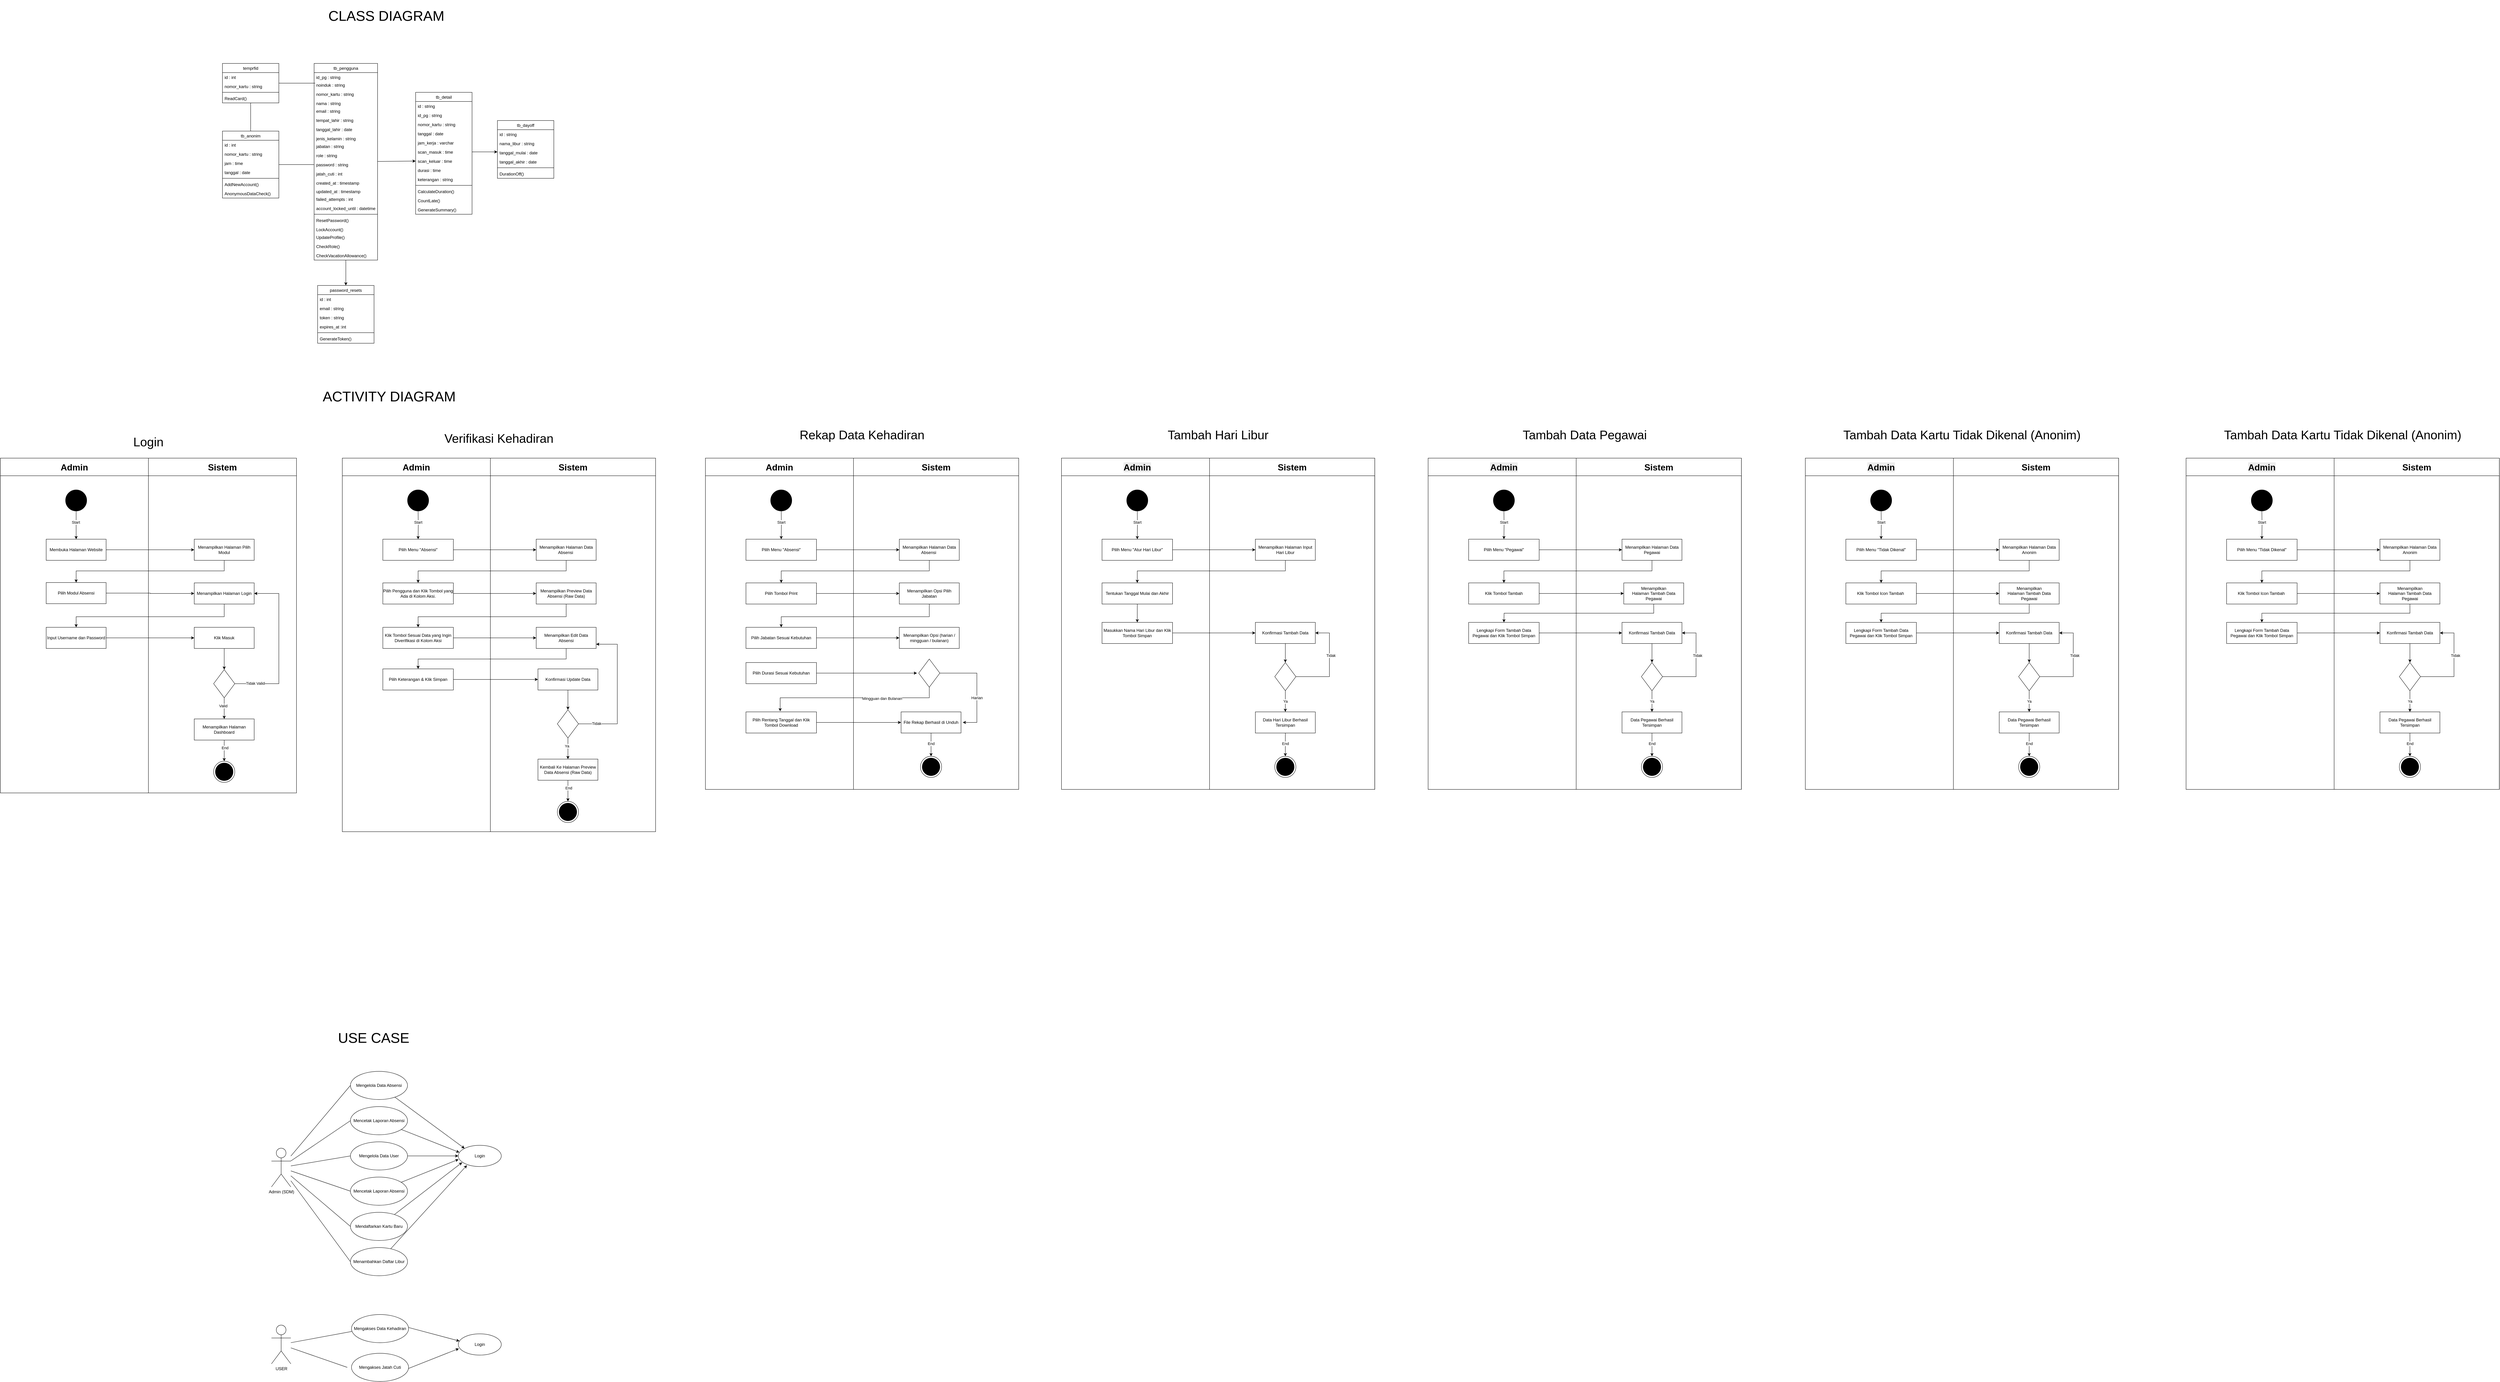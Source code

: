 <mxfile version="27.0.4">
  <diagram id="C5RBs43oDa-KdzZeNtuy" name="Absensi">
    <mxGraphModel dx="6804" dy="2530" grid="1" gridSize="10" guides="1" tooltips="1" connect="1" arrows="1" fold="1" page="1" pageScale="1" pageWidth="827" pageHeight="1169" math="0" shadow="0">
      <root>
        <mxCell id="WIyWlLk6GJQsqaUBKTNV-0" />
        <mxCell id="WIyWlLk6GJQsqaUBKTNV-1" parent="WIyWlLk6GJQsqaUBKTNV-0" />
        <mxCell id="SyuBjHR5Lwldrf2_lOxi-8" style="edgeStyle=orthogonalEdgeStyle;rounded=0;orthogonalLoop=1;jettySize=auto;html=1;entryX=0.5;entryY=0;entryDx=0;entryDy=0;" parent="WIyWlLk6GJQsqaUBKTNV-1" source="zkfFHV4jXpPFQw0GAbJ--0" target="zkfFHV4jXpPFQw0GAbJ--6" edge="1">
          <mxGeometry relative="1" as="geometry" />
        </mxCell>
        <mxCell id="SyuBjHR5Lwldrf2_lOxi-12" style="rounded=0;orthogonalLoop=1;jettySize=auto;html=1;entryX=0;entryY=0.5;entryDx=0;entryDy=0;" parent="WIyWlLk6GJQsqaUBKTNV-1" source="zkfFHV4jXpPFQw0GAbJ--0" target="3MfYSc1OecgdVgET8Uy0-64" edge="1">
          <mxGeometry relative="1" as="geometry">
            <mxPoint x="470" y="609" as="targetPoint" />
          </mxGeometry>
        </mxCell>
        <mxCell id="zkfFHV4jXpPFQw0GAbJ--0" value="tb_pengguna" style="swimlane;fontStyle=0;align=center;verticalAlign=top;childLayout=stackLayout;horizontal=1;startSize=26;horizontalStack=0;resizeParent=1;resizeLast=0;collapsible=1;marginBottom=0;rounded=0;shadow=0;strokeWidth=1;" parent="WIyWlLk6GJQsqaUBKTNV-1" vertex="1">
          <mxGeometry x="200" y="330" width="180" height="558" as="geometry">
            <mxRectangle x="230" y="140" width="160" height="26" as="alternateBounds" />
          </mxGeometry>
        </mxCell>
        <mxCell id="zkfFHV4jXpPFQw0GAbJ--1" value="id_pg : string" style="text;align=left;verticalAlign=top;spacingLeft=4;spacingRight=4;overflow=hidden;rotatable=0;points=[[0,0.5],[1,0.5]];portConstraint=eastwest;" parent="zkfFHV4jXpPFQw0GAbJ--0" vertex="1">
          <mxGeometry y="26" width="180" height="22" as="geometry" />
        </mxCell>
        <mxCell id="zkfFHV4jXpPFQw0GAbJ--2" value="noinduk : string" style="text;align=left;verticalAlign=top;spacingLeft=4;spacingRight=4;overflow=hidden;rotatable=0;points=[[0,0.5],[1,0.5]];portConstraint=eastwest;rounded=0;shadow=0;html=0;" parent="zkfFHV4jXpPFQw0GAbJ--0" vertex="1">
          <mxGeometry y="48" width="180" height="26" as="geometry" />
        </mxCell>
        <mxCell id="zkfFHV4jXpPFQw0GAbJ--3" value="nomor_kartu : string" style="text;align=left;verticalAlign=top;spacingLeft=4;spacingRight=4;overflow=hidden;rotatable=0;points=[[0,0.5],[1,0.5]];portConstraint=eastwest;rounded=0;shadow=0;html=0;" parent="zkfFHV4jXpPFQw0GAbJ--0" vertex="1">
          <mxGeometry y="74" width="180" height="26" as="geometry" />
        </mxCell>
        <mxCell id="3MfYSc1OecgdVgET8Uy0-11" value="nama : string" style="text;align=left;verticalAlign=top;spacingLeft=4;spacingRight=4;overflow=hidden;rotatable=0;points=[[0,0.5],[1,0.5]];portConstraint=eastwest;" parent="zkfFHV4jXpPFQw0GAbJ--0" vertex="1">
          <mxGeometry y="100" width="180" height="22" as="geometry" />
        </mxCell>
        <mxCell id="3MfYSc1OecgdVgET8Uy0-13" value="email : string" style="text;align=left;verticalAlign=top;spacingLeft=4;spacingRight=4;overflow=hidden;rotatable=0;points=[[0,0.5],[1,0.5]];portConstraint=eastwest;rounded=0;shadow=0;html=0;" parent="zkfFHV4jXpPFQw0GAbJ--0" vertex="1">
          <mxGeometry y="122" width="180" height="26" as="geometry" />
        </mxCell>
        <mxCell id="3MfYSc1OecgdVgET8Uy0-24" value="tempat_lahir : string" style="text;align=left;verticalAlign=top;spacingLeft=4;spacingRight=4;overflow=hidden;rotatable=0;points=[[0,0.5],[1,0.5]];portConstraint=eastwest;rounded=0;shadow=0;html=0;" parent="zkfFHV4jXpPFQw0GAbJ--0" vertex="1">
          <mxGeometry y="148" width="180" height="26" as="geometry" />
        </mxCell>
        <mxCell id="3MfYSc1OecgdVgET8Uy0-21" value="tanggal_lahir : date" style="text;align=left;verticalAlign=top;spacingLeft=4;spacingRight=4;overflow=hidden;rotatable=0;points=[[0,0.5],[1,0.5]];portConstraint=eastwest;rounded=0;shadow=0;html=0;" parent="zkfFHV4jXpPFQw0GAbJ--0" vertex="1">
          <mxGeometry y="174" width="180" height="26" as="geometry" />
        </mxCell>
        <mxCell id="3MfYSc1OecgdVgET8Uy0-20" value="jenis_kelamin : string" style="text;align=left;verticalAlign=top;spacingLeft=4;spacingRight=4;overflow=hidden;rotatable=0;points=[[0,0.5],[1,0.5]];portConstraint=eastwest;" parent="zkfFHV4jXpPFQw0GAbJ--0" vertex="1">
          <mxGeometry y="200" width="180" height="22" as="geometry" />
        </mxCell>
        <mxCell id="3MfYSc1OecgdVgET8Uy0-22" value="jabatan : string" style="text;align=left;verticalAlign=top;spacingLeft=4;spacingRight=4;overflow=hidden;rotatable=0;points=[[0,0.5],[1,0.5]];portConstraint=eastwest;rounded=0;shadow=0;html=0;" parent="zkfFHV4jXpPFQw0GAbJ--0" vertex="1">
          <mxGeometry y="222" width="180" height="26" as="geometry" />
        </mxCell>
        <mxCell id="3MfYSc1OecgdVgET8Uy0-23" value="role : string" style="text;align=left;verticalAlign=top;spacingLeft=4;spacingRight=4;overflow=hidden;rotatable=0;points=[[0,0.5],[1,0.5]];portConstraint=eastwest;rounded=0;shadow=0;html=0;" parent="zkfFHV4jXpPFQw0GAbJ--0" vertex="1">
          <mxGeometry y="248" width="180" height="26" as="geometry" />
        </mxCell>
        <mxCell id="3MfYSc1OecgdVgET8Uy0-12" value="password : string" style="text;align=left;verticalAlign=top;spacingLeft=4;spacingRight=4;overflow=hidden;rotatable=0;points=[[0,0.5],[1,0.5]];portConstraint=eastwest;rounded=0;shadow=0;html=0;" parent="zkfFHV4jXpPFQw0GAbJ--0" vertex="1">
          <mxGeometry y="274" width="180" height="26" as="geometry" />
        </mxCell>
        <mxCell id="3MfYSc1OecgdVgET8Uy0-52" value="jatah_cuti : int" style="text;align=left;verticalAlign=top;spacingLeft=4;spacingRight=4;overflow=hidden;rotatable=0;points=[[0,0.5],[1,0.5]];portConstraint=eastwest;rounded=0;shadow=0;html=0;" parent="zkfFHV4jXpPFQw0GAbJ--0" vertex="1">
          <mxGeometry y="300" width="180" height="26" as="geometry" />
        </mxCell>
        <mxCell id="3MfYSc1OecgdVgET8Uy0-56" value="created_at : timestamp" style="text;align=left;verticalAlign=top;spacingLeft=4;spacingRight=4;overflow=hidden;rotatable=0;points=[[0,0.5],[1,0.5]];portConstraint=eastwest;rounded=0;shadow=0;html=0;" parent="zkfFHV4jXpPFQw0GAbJ--0" vertex="1">
          <mxGeometry y="326" width="180" height="24" as="geometry" />
        </mxCell>
        <mxCell id="3MfYSc1OecgdVgET8Uy0-55" value="updated_at : timestamp" style="text;align=left;verticalAlign=top;spacingLeft=4;spacingRight=4;overflow=hidden;rotatable=0;points=[[0,0.5],[1,0.5]];portConstraint=eastwest;" parent="zkfFHV4jXpPFQw0GAbJ--0" vertex="1">
          <mxGeometry y="350" width="180" height="22" as="geometry" />
        </mxCell>
        <mxCell id="3MfYSc1OecgdVgET8Uy0-54" value="failed_attempts : int" style="text;align=left;verticalAlign=top;spacingLeft=4;spacingRight=4;overflow=hidden;rotatable=0;points=[[0,0.5],[1,0.5]];portConstraint=eastwest;rounded=0;shadow=0;html=0;" parent="zkfFHV4jXpPFQw0GAbJ--0" vertex="1">
          <mxGeometry y="372" width="180" height="26" as="geometry" />
        </mxCell>
        <mxCell id="3MfYSc1OecgdVgET8Uy0-53" value="account_locked_until : datetime" style="text;align=left;verticalAlign=top;spacingLeft=4;spacingRight=4;overflow=hidden;rotatable=0;points=[[0,0.5],[1,0.5]];portConstraint=eastwest;rounded=0;shadow=0;html=0;" parent="zkfFHV4jXpPFQw0GAbJ--0" vertex="1">
          <mxGeometry y="398" width="180" height="26" as="geometry" />
        </mxCell>
        <mxCell id="zkfFHV4jXpPFQw0GAbJ--4" value="" style="line;html=1;strokeWidth=1;align=left;verticalAlign=middle;spacingTop=-1;spacingLeft=3;spacingRight=3;rotatable=0;labelPosition=right;points=[];portConstraint=eastwest;" parent="zkfFHV4jXpPFQw0GAbJ--0" vertex="1">
          <mxGeometry y="424" width="180" height="8" as="geometry" />
        </mxCell>
        <mxCell id="zkfFHV4jXpPFQw0GAbJ--5" value="ResetPassword()" style="text;align=left;verticalAlign=top;spacingLeft=4;spacingRight=4;overflow=hidden;rotatable=0;points=[[0,0.5],[1,0.5]];portConstraint=eastwest;" parent="zkfFHV4jXpPFQw0GAbJ--0" vertex="1">
          <mxGeometry y="432" width="180" height="26" as="geometry" />
        </mxCell>
        <mxCell id="3MfYSc1OecgdVgET8Uy0-65" value="LockAccount()" style="text;align=left;verticalAlign=top;spacingLeft=4;spacingRight=4;overflow=hidden;rotatable=0;points=[[0,0.5],[1,0.5]];portConstraint=eastwest;" parent="zkfFHV4jXpPFQw0GAbJ--0" vertex="1">
          <mxGeometry y="458" width="180" height="22" as="geometry" />
        </mxCell>
        <mxCell id="3MfYSc1OecgdVgET8Uy0-66" value="UpdateProfile()" style="text;align=left;verticalAlign=top;spacingLeft=4;spacingRight=4;overflow=hidden;rotatable=0;points=[[0,0.5],[1,0.5]];portConstraint=eastwest;rounded=0;shadow=0;html=0;" parent="zkfFHV4jXpPFQw0GAbJ--0" vertex="1">
          <mxGeometry y="480" width="180" height="26" as="geometry" />
        </mxCell>
        <mxCell id="3MfYSc1OecgdVgET8Uy0-67" value="CheckRole()" style="text;align=left;verticalAlign=top;spacingLeft=4;spacingRight=4;overflow=hidden;rotatable=0;points=[[0,0.5],[1,0.5]];portConstraint=eastwest;rounded=0;shadow=0;html=0;" parent="zkfFHV4jXpPFQw0GAbJ--0" vertex="1">
          <mxGeometry y="506" width="180" height="26" as="geometry" />
        </mxCell>
        <mxCell id="3MfYSc1OecgdVgET8Uy0-68" value="CheckVacationAllowance()" style="text;align=left;verticalAlign=top;spacingLeft=4;spacingRight=4;overflow=hidden;rotatable=0;points=[[0,0.5],[1,0.5]];portConstraint=eastwest;rounded=0;shadow=0;html=0;" parent="zkfFHV4jXpPFQw0GAbJ--0" vertex="1">
          <mxGeometry y="532" width="180" height="26" as="geometry" />
        </mxCell>
        <mxCell id="zkfFHV4jXpPFQw0GAbJ--6" value="password_resets" style="swimlane;fontStyle=0;align=center;verticalAlign=top;childLayout=stackLayout;horizontal=1;startSize=26;horizontalStack=0;resizeParent=1;resizeLast=0;collapsible=1;marginBottom=0;rounded=0;shadow=0;strokeWidth=1;" parent="WIyWlLk6GJQsqaUBKTNV-1" vertex="1">
          <mxGeometry x="210" y="960" width="160" height="164" as="geometry">
            <mxRectangle x="130" y="380" width="160" height="26" as="alternateBounds" />
          </mxGeometry>
        </mxCell>
        <mxCell id="zkfFHV4jXpPFQw0GAbJ--7" value="id : int" style="text;align=left;verticalAlign=top;spacingLeft=4;spacingRight=4;overflow=hidden;rotatable=0;points=[[0,0.5],[1,0.5]];portConstraint=eastwest;" parent="zkfFHV4jXpPFQw0GAbJ--6" vertex="1">
          <mxGeometry y="26" width="160" height="26" as="geometry" />
        </mxCell>
        <mxCell id="zkfFHV4jXpPFQw0GAbJ--8" value="email : string" style="text;align=left;verticalAlign=top;spacingLeft=4;spacingRight=4;overflow=hidden;rotatable=0;points=[[0,0.5],[1,0.5]];portConstraint=eastwest;rounded=0;shadow=0;html=0;" parent="zkfFHV4jXpPFQw0GAbJ--6" vertex="1">
          <mxGeometry y="52" width="160" height="26" as="geometry" />
        </mxCell>
        <mxCell id="zkfFHV4jXpPFQw0GAbJ--10" value="token : string" style="text;align=left;verticalAlign=top;spacingLeft=4;spacingRight=4;overflow=hidden;rotatable=0;points=[[0,0.5],[1,0.5]];portConstraint=eastwest;fontStyle=0" parent="zkfFHV4jXpPFQw0GAbJ--6" vertex="1">
          <mxGeometry y="78" width="160" height="26" as="geometry" />
        </mxCell>
        <mxCell id="3MfYSc1OecgdVgET8Uy0-58" value="expires_at :int" style="text;align=left;verticalAlign=top;spacingLeft=4;spacingRight=4;overflow=hidden;rotatable=0;points=[[0,0.5],[1,0.5]];portConstraint=eastwest;" parent="zkfFHV4jXpPFQw0GAbJ--6" vertex="1">
          <mxGeometry y="104" width="160" height="26" as="geometry" />
        </mxCell>
        <mxCell id="zkfFHV4jXpPFQw0GAbJ--9" value="" style="line;html=1;strokeWidth=1;align=left;verticalAlign=middle;spacingTop=-1;spacingLeft=3;spacingRight=3;rotatable=0;labelPosition=right;points=[];portConstraint=eastwest;" parent="zkfFHV4jXpPFQw0GAbJ--6" vertex="1">
          <mxGeometry y="130" width="160" height="8" as="geometry" />
        </mxCell>
        <mxCell id="zkfFHV4jXpPFQw0GAbJ--11" value="GenerateToken()" style="text;align=left;verticalAlign=top;spacingLeft=4;spacingRight=4;overflow=hidden;rotatable=0;points=[[0,0.5],[1,0.5]];portConstraint=eastwest;" parent="zkfFHV4jXpPFQw0GAbJ--6" vertex="1">
          <mxGeometry y="138" width="160" height="26" as="geometry" />
        </mxCell>
        <mxCell id="SyuBjHR5Lwldrf2_lOxi-14" style="edgeStyle=orthogonalEdgeStyle;rounded=0;orthogonalLoop=1;jettySize=auto;html=1;endArrow=none;startFill=0;entryX=0.5;entryY=0.013;entryDx=0;entryDy=0;entryPerimeter=0;" parent="WIyWlLk6GJQsqaUBKTNV-1" source="zkfFHV4jXpPFQw0GAbJ--13" target="SyuBjHR5Lwldrf2_lOxi-0" edge="1">
          <mxGeometry relative="1" as="geometry">
            <mxPoint x="20" y="520" as="targetPoint" />
          </mxGeometry>
        </mxCell>
        <mxCell id="zkfFHV4jXpPFQw0GAbJ--13" value="temprfid" style="swimlane;fontStyle=0;align=center;verticalAlign=top;childLayout=stackLayout;horizontal=1;startSize=26;horizontalStack=0;resizeParent=1;resizeLast=0;collapsible=1;marginBottom=0;rounded=0;shadow=0;strokeWidth=1;" parent="WIyWlLk6GJQsqaUBKTNV-1" vertex="1">
          <mxGeometry x="-60" y="330" width="160" height="112" as="geometry">
            <mxRectangle x="340" y="380" width="170" height="26" as="alternateBounds" />
          </mxGeometry>
        </mxCell>
        <mxCell id="3MfYSc1OecgdVgET8Uy0-57" value="id : int" style="text;align=left;verticalAlign=top;spacingLeft=4;spacingRight=4;overflow=hidden;rotatable=0;points=[[0,0.5],[1,0.5]];portConstraint=eastwest;" parent="zkfFHV4jXpPFQw0GAbJ--13" vertex="1">
          <mxGeometry y="26" width="160" height="26" as="geometry" />
        </mxCell>
        <mxCell id="zkfFHV4jXpPFQw0GAbJ--14" value="nomor_kartu : string" style="text;align=left;verticalAlign=top;spacingLeft=4;spacingRight=4;overflow=hidden;rotatable=0;points=[[0,0.5],[1,0.5]];portConstraint=eastwest;" parent="zkfFHV4jXpPFQw0GAbJ--13" vertex="1">
          <mxGeometry y="52" width="160" height="26" as="geometry" />
        </mxCell>
        <mxCell id="zkfFHV4jXpPFQw0GAbJ--15" value="" style="line;html=1;strokeWidth=1;align=left;verticalAlign=middle;spacingTop=-1;spacingLeft=3;spacingRight=3;rotatable=0;labelPosition=right;points=[];portConstraint=eastwest;" parent="zkfFHV4jXpPFQw0GAbJ--13" vertex="1">
          <mxGeometry y="78" width="160" height="8" as="geometry" />
        </mxCell>
        <mxCell id="3MfYSc1OecgdVgET8Uy0-59" value="ReadCard()" style="text;align=left;verticalAlign=top;spacingLeft=4;spacingRight=4;overflow=hidden;rotatable=0;points=[[0,0.5],[1,0.5]];portConstraint=eastwest;" parent="zkfFHV4jXpPFQw0GAbJ--13" vertex="1">
          <mxGeometry y="86" width="160" height="26" as="geometry" />
        </mxCell>
        <mxCell id="zkfFHV4jXpPFQw0GAbJ--17" value="tb_detail" style="swimlane;fontStyle=0;align=center;verticalAlign=top;childLayout=stackLayout;horizontal=1;startSize=26;horizontalStack=0;resizeParent=1;resizeLast=0;collapsible=1;marginBottom=0;rounded=0;shadow=0;strokeWidth=1;" parent="WIyWlLk6GJQsqaUBKTNV-1" vertex="1">
          <mxGeometry x="488" y="412" width="160" height="346" as="geometry">
            <mxRectangle x="550" y="140" width="160" height="26" as="alternateBounds" />
          </mxGeometry>
        </mxCell>
        <mxCell id="zkfFHV4jXpPFQw0GAbJ--18" value="id : string" style="text;align=left;verticalAlign=top;spacingLeft=4;spacingRight=4;overflow=hidden;rotatable=0;points=[[0,0.5],[1,0.5]];portConstraint=eastwest;" parent="zkfFHV4jXpPFQw0GAbJ--17" vertex="1">
          <mxGeometry y="26" width="160" height="26" as="geometry" />
        </mxCell>
        <mxCell id="zkfFHV4jXpPFQw0GAbJ--19" value="id_pg : string" style="text;align=left;verticalAlign=top;spacingLeft=4;spacingRight=4;overflow=hidden;rotatable=0;points=[[0,0.5],[1,0.5]];portConstraint=eastwest;rounded=0;shadow=0;html=0;" parent="zkfFHV4jXpPFQw0GAbJ--17" vertex="1">
          <mxGeometry y="52" width="160" height="26" as="geometry" />
        </mxCell>
        <mxCell id="zkfFHV4jXpPFQw0GAbJ--20" value="nomor_kartu : string" style="text;align=left;verticalAlign=top;spacingLeft=4;spacingRight=4;overflow=hidden;rotatable=0;points=[[0,0.5],[1,0.5]];portConstraint=eastwest;rounded=0;shadow=0;html=0;" parent="zkfFHV4jXpPFQw0GAbJ--17" vertex="1">
          <mxGeometry y="78" width="160" height="26" as="geometry" />
        </mxCell>
        <mxCell id="zkfFHV4jXpPFQw0GAbJ--21" value="tanggal : date" style="text;align=left;verticalAlign=top;spacingLeft=4;spacingRight=4;overflow=hidden;rotatable=0;points=[[0,0.5],[1,0.5]];portConstraint=eastwest;rounded=0;shadow=0;html=0;" parent="zkfFHV4jXpPFQw0GAbJ--17" vertex="1">
          <mxGeometry y="104" width="160" height="26" as="geometry" />
        </mxCell>
        <mxCell id="zkfFHV4jXpPFQw0GAbJ--22" value="jam_kerja : varchar" style="text;align=left;verticalAlign=top;spacingLeft=4;spacingRight=4;overflow=hidden;rotatable=0;points=[[0,0.5],[1,0.5]];portConstraint=eastwest;rounded=0;shadow=0;html=0;" parent="zkfFHV4jXpPFQw0GAbJ--17" vertex="1">
          <mxGeometry y="130" width="160" height="26" as="geometry" />
        </mxCell>
        <mxCell id="SyuBjHR5Lwldrf2_lOxi-9" style="edgeStyle=orthogonalEdgeStyle;rounded=0;orthogonalLoop=1;jettySize=auto;html=1;" parent="zkfFHV4jXpPFQw0GAbJ--17" source="3MfYSc1OecgdVgET8Uy0-60" edge="1">
          <mxGeometry relative="1" as="geometry">
            <mxPoint x="232" y="169" as="targetPoint" />
          </mxGeometry>
        </mxCell>
        <mxCell id="3MfYSc1OecgdVgET8Uy0-60" value="scan_masuk : time" style="text;align=left;verticalAlign=top;spacingLeft=4;spacingRight=4;overflow=hidden;rotatable=0;points=[[0,0.5],[1,0.5]];portConstraint=eastwest;rounded=0;shadow=0;html=0;" parent="zkfFHV4jXpPFQw0GAbJ--17" vertex="1">
          <mxGeometry y="156" width="160" height="26" as="geometry" />
        </mxCell>
        <mxCell id="3MfYSc1OecgdVgET8Uy0-64" value="scan_keluar : time" style="text;align=left;verticalAlign=top;spacingLeft=4;spacingRight=4;overflow=hidden;rotatable=0;points=[[0,0.5],[1,0.5]];portConstraint=eastwest;" parent="zkfFHV4jXpPFQw0GAbJ--17" vertex="1">
          <mxGeometry y="182" width="160" height="26" as="geometry" />
        </mxCell>
        <mxCell id="3MfYSc1OecgdVgET8Uy0-63" value="durasi : time" style="text;align=left;verticalAlign=top;spacingLeft=4;spacingRight=4;overflow=hidden;rotatable=0;points=[[0,0.5],[1,0.5]];portConstraint=eastwest;rounded=0;shadow=0;html=0;" parent="zkfFHV4jXpPFQw0GAbJ--17" vertex="1">
          <mxGeometry y="208" width="160" height="26" as="geometry" />
        </mxCell>
        <mxCell id="3MfYSc1OecgdVgET8Uy0-62" value="keterangan : string" style="text;align=left;verticalAlign=top;spacingLeft=4;spacingRight=4;overflow=hidden;rotatable=0;points=[[0,0.5],[1,0.5]];portConstraint=eastwest;rounded=0;shadow=0;html=0;" parent="zkfFHV4jXpPFQw0GAbJ--17" vertex="1">
          <mxGeometry y="234" width="160" height="26" as="geometry" />
        </mxCell>
        <mxCell id="zkfFHV4jXpPFQw0GAbJ--23" value="" style="line;html=1;strokeWidth=1;align=left;verticalAlign=middle;spacingTop=-1;spacingLeft=3;spacingRight=3;rotatable=0;labelPosition=right;points=[];portConstraint=eastwest;" parent="zkfFHV4jXpPFQw0GAbJ--17" vertex="1">
          <mxGeometry y="260" width="160" height="8" as="geometry" />
        </mxCell>
        <mxCell id="zkfFHV4jXpPFQw0GAbJ--24" value="CalculateDuration()" style="text;align=left;verticalAlign=top;spacingLeft=4;spacingRight=4;overflow=hidden;rotatable=0;points=[[0,0.5],[1,0.5]];portConstraint=eastwest;" parent="zkfFHV4jXpPFQw0GAbJ--17" vertex="1">
          <mxGeometry y="268" width="160" height="26" as="geometry" />
        </mxCell>
        <mxCell id="3MfYSc1OecgdVgET8Uy0-61" value="CountLate()" style="text;align=left;verticalAlign=top;spacingLeft=4;spacingRight=4;overflow=hidden;rotatable=0;points=[[0,0.5],[1,0.5]];portConstraint=eastwest;rounded=0;shadow=0;html=0;" parent="zkfFHV4jXpPFQw0GAbJ--17" vertex="1">
          <mxGeometry y="294" width="160" height="26" as="geometry" />
        </mxCell>
        <mxCell id="zkfFHV4jXpPFQw0GAbJ--25" value="GenerateSummary()" style="text;align=left;verticalAlign=top;spacingLeft=4;spacingRight=4;overflow=hidden;rotatable=0;points=[[0,0.5],[1,0.5]];portConstraint=eastwest;" parent="zkfFHV4jXpPFQw0GAbJ--17" vertex="1">
          <mxGeometry y="320" width="160" height="26" as="geometry" />
        </mxCell>
        <mxCell id="3MfYSc1OecgdVgET8Uy0-2" value="ACTIVITY DIAGRAM" style="text;align=center;verticalAlign=middle;spacingLeft=4;spacingRight=4;overflow=hidden;rotatable=0;points=[[0,0.5],[1,0.5]];portConstraint=eastwest;fontSize=40;" parent="WIyWlLk6GJQsqaUBKTNV-1" vertex="1">
          <mxGeometry x="148" y="1230" width="530" height="80" as="geometry" />
        </mxCell>
        <mxCell id="3MfYSc1OecgdVgET8Uy0-3" value="CLASS DIAGRAM" style="text;align=center;verticalAlign=middle;spacingLeft=4;spacingRight=4;overflow=hidden;rotatable=0;points=[[0,0.5],[1,0.5]];portConstraint=eastwest;fontSize=40;" parent="WIyWlLk6GJQsqaUBKTNV-1" vertex="1">
          <mxGeometry x="140" y="150" width="530" height="80" as="geometry" />
        </mxCell>
        <mxCell id="3MfYSc1OecgdVgET8Uy0-4" value="USE CASE" style="text;align=center;verticalAlign=middle;spacingLeft=4;spacingRight=4;overflow=hidden;rotatable=0;points=[[0,0.5],[1,0.5]];portConstraint=eastwest;fontSize=40;" parent="WIyWlLk6GJQsqaUBKTNV-1" vertex="1">
          <mxGeometry x="104" y="3050" width="530" height="80" as="geometry" />
        </mxCell>
        <mxCell id="3MfYSc1OecgdVgET8Uy0-37" style="rounded=0;orthogonalLoop=1;jettySize=auto;html=1;entryX=0;entryY=0;entryDx=0;entryDy=0;" parent="WIyWlLk6GJQsqaUBKTNV-1" source="3MfYSc1OecgdVgET8Uy0-5" target="3MfYSc1OecgdVgET8Uy0-28" edge="1">
          <mxGeometry relative="1" as="geometry" />
        </mxCell>
        <mxCell id="3MfYSc1OecgdVgET8Uy0-5" value="Mengelola Data Absensi" style="ellipse;whiteSpace=wrap;html=1;" parent="WIyWlLk6GJQsqaUBKTNV-1" vertex="1">
          <mxGeometry x="303" y="3190" width="162" height="80" as="geometry" />
        </mxCell>
        <mxCell id="3MfYSc1OecgdVgET8Uy0-29" style="rounded=0;orthogonalLoop=1;jettySize=auto;html=1;entryX=0;entryY=0.5;entryDx=0;entryDy=0;strokeColor=default;endArrow=none;startFill=0;" parent="WIyWlLk6GJQsqaUBKTNV-1" source="3MfYSc1OecgdVgET8Uy0-6" target="3MfYSc1OecgdVgET8Uy0-5" edge="1">
          <mxGeometry relative="1" as="geometry" />
        </mxCell>
        <mxCell id="3MfYSc1OecgdVgET8Uy0-31" style="rounded=0;orthogonalLoop=1;jettySize=auto;html=1;entryX=0;entryY=0.5;entryDx=0;entryDy=0;strokeColor=default;endArrow=none;startFill=0;" parent="WIyWlLk6GJQsqaUBKTNV-1" source="3MfYSc1OecgdVgET8Uy0-6" target="3MfYSc1OecgdVgET8Uy0-8" edge="1">
          <mxGeometry relative="1" as="geometry" />
        </mxCell>
        <mxCell id="3MfYSc1OecgdVgET8Uy0-32" style="rounded=0;orthogonalLoop=1;jettySize=auto;html=1;entryX=0;entryY=0.5;entryDx=0;entryDy=0;strokeColor=default;endArrow=none;startFill=0;" parent="WIyWlLk6GJQsqaUBKTNV-1" source="3MfYSc1OecgdVgET8Uy0-6" target="3MfYSc1OecgdVgET8Uy0-9" edge="1">
          <mxGeometry relative="1" as="geometry" />
        </mxCell>
        <mxCell id="3MfYSc1OecgdVgET8Uy0-33" style="rounded=0;orthogonalLoop=1;jettySize=auto;html=1;entryX=0;entryY=0.5;entryDx=0;entryDy=0;strokeColor=default;endArrow=none;startFill=0;" parent="WIyWlLk6GJQsqaUBKTNV-1" source="3MfYSc1OecgdVgET8Uy0-6" target="3MfYSc1OecgdVgET8Uy0-10" edge="1">
          <mxGeometry relative="1" as="geometry" />
        </mxCell>
        <mxCell id="3MfYSc1OecgdVgET8Uy0-34" style="rounded=0;orthogonalLoop=1;jettySize=auto;html=1;entryX=0;entryY=0.5;entryDx=0;entryDy=0;strokeColor=default;endArrow=none;startFill=0;" parent="WIyWlLk6GJQsqaUBKTNV-1" source="3MfYSc1OecgdVgET8Uy0-6" target="3MfYSc1OecgdVgET8Uy0-25" edge="1">
          <mxGeometry relative="1" as="geometry" />
        </mxCell>
        <mxCell id="3MfYSc1OecgdVgET8Uy0-6" value="Admin (SDM)" style="shape=umlActor;verticalLabelPosition=bottom;verticalAlign=top;html=1;outlineConnect=0;" parent="WIyWlLk6GJQsqaUBKTNV-1" vertex="1">
          <mxGeometry x="79" y="3408" width="55" height="110" as="geometry" />
        </mxCell>
        <mxCell id="3MfYSc1OecgdVgET8Uy0-7" value="USER" style="shape=umlActor;verticalLabelPosition=bottom;verticalAlign=top;html=1;outlineConnect=0;" parent="WIyWlLk6GJQsqaUBKTNV-1" vertex="1">
          <mxGeometry x="79" y="3910" width="55" height="110" as="geometry" />
        </mxCell>
        <mxCell id="3MfYSc1OecgdVgET8Uy0-38" style="rounded=0;orthogonalLoop=1;jettySize=auto;html=1;entryX=0.024;entryY=0.333;entryDx=0;entryDy=0;entryPerimeter=0;" parent="WIyWlLk6GJQsqaUBKTNV-1" source="3MfYSc1OecgdVgET8Uy0-8" target="3MfYSc1OecgdVgET8Uy0-28" edge="1">
          <mxGeometry relative="1" as="geometry" />
        </mxCell>
        <mxCell id="3MfYSc1OecgdVgET8Uy0-8" value="Mencetak Laporan Absensi" style="ellipse;whiteSpace=wrap;html=1;" parent="WIyWlLk6GJQsqaUBKTNV-1" vertex="1">
          <mxGeometry x="303" y="3290" width="162" height="80" as="geometry" />
        </mxCell>
        <mxCell id="3MfYSc1OecgdVgET8Uy0-39" style="rounded=0;orthogonalLoop=1;jettySize=auto;html=1;" parent="WIyWlLk6GJQsqaUBKTNV-1" source="3MfYSc1OecgdVgET8Uy0-9" target="3MfYSc1OecgdVgET8Uy0-28" edge="1">
          <mxGeometry relative="1" as="geometry" />
        </mxCell>
        <mxCell id="3MfYSc1OecgdVgET8Uy0-9" value="Mengelola Data User" style="ellipse;whiteSpace=wrap;html=1;" parent="WIyWlLk6GJQsqaUBKTNV-1" vertex="1">
          <mxGeometry x="303" y="3390" width="162" height="80" as="geometry" />
        </mxCell>
        <mxCell id="3MfYSc1OecgdVgET8Uy0-40" style="rounded=0;orthogonalLoop=1;jettySize=auto;html=1;entryX=0.006;entryY=0.663;entryDx=0;entryDy=0;entryPerimeter=0;" parent="WIyWlLk6GJQsqaUBKTNV-1" source="3MfYSc1OecgdVgET8Uy0-10" target="3MfYSc1OecgdVgET8Uy0-28" edge="1">
          <mxGeometry relative="1" as="geometry" />
        </mxCell>
        <mxCell id="3MfYSc1OecgdVgET8Uy0-10" value="Mencetak Laporan Absensi" style="ellipse;whiteSpace=wrap;html=1;" parent="WIyWlLk6GJQsqaUBKTNV-1" vertex="1">
          <mxGeometry x="303" y="3490" width="162" height="80" as="geometry" />
        </mxCell>
        <mxCell id="3MfYSc1OecgdVgET8Uy0-41" style="rounded=0;orthogonalLoop=1;jettySize=auto;html=1;entryX=0.089;entryY=0.808;entryDx=0;entryDy=0;entryPerimeter=0;" parent="WIyWlLk6GJQsqaUBKTNV-1" source="3MfYSc1OecgdVgET8Uy0-25" target="3MfYSc1OecgdVgET8Uy0-28" edge="1">
          <mxGeometry relative="1" as="geometry" />
        </mxCell>
        <mxCell id="3MfYSc1OecgdVgET8Uy0-25" value="Mendaftarkan Kartu Baru" style="ellipse;whiteSpace=wrap;html=1;" parent="WIyWlLk6GJQsqaUBKTNV-1" vertex="1">
          <mxGeometry x="303" y="3590" width="162" height="80" as="geometry" />
        </mxCell>
        <mxCell id="3MfYSc1OecgdVgET8Uy0-42" style="rounded=0;orthogonalLoop=1;jettySize=auto;html=1;entryX=0.201;entryY=0.94;entryDx=0;entryDy=0;entryPerimeter=0;" parent="WIyWlLk6GJQsqaUBKTNV-1" source="3MfYSc1OecgdVgET8Uy0-26" target="3MfYSc1OecgdVgET8Uy0-28" edge="1">
          <mxGeometry relative="1" as="geometry" />
        </mxCell>
        <mxCell id="3MfYSc1OecgdVgET8Uy0-26" value="Menambahkan Daftar Libur" style="ellipse;whiteSpace=wrap;html=1;" parent="WIyWlLk6GJQsqaUBKTNV-1" vertex="1">
          <mxGeometry x="303" y="3690" width="162" height="80" as="geometry" />
        </mxCell>
        <mxCell id="3MfYSc1OecgdVgET8Uy0-28" value="Login" style="ellipse;whiteSpace=wrap;html=1;" parent="WIyWlLk6GJQsqaUBKTNV-1" vertex="1">
          <mxGeometry x="609" y="3399.87" width="122" height="60.25" as="geometry" />
        </mxCell>
        <mxCell id="3MfYSc1OecgdVgET8Uy0-35" style="rounded=0;orthogonalLoop=1;jettySize=auto;html=1;entryX=0;entryY=0.5;entryDx=0;entryDy=0;strokeColor=default;endArrow=none;startFill=0;" parent="WIyWlLk6GJQsqaUBKTNV-1" source="3MfYSc1OecgdVgET8Uy0-6" target="3MfYSc1OecgdVgET8Uy0-26" edge="1">
          <mxGeometry relative="1" as="geometry" />
        </mxCell>
        <mxCell id="3MfYSc1OecgdVgET8Uy0-50" style="rounded=0;orthogonalLoop=1;jettySize=auto;html=1;entryX=0.027;entryY=0.339;entryDx=0;entryDy=0;exitX=0.993;exitY=0.457;exitDx=0;exitDy=0;exitPerimeter=0;entryPerimeter=0;" parent="WIyWlLk6GJQsqaUBKTNV-1" source="3MfYSc1OecgdVgET8Uy0-43" target="3MfYSc1OecgdVgET8Uy0-46" edge="1">
          <mxGeometry relative="1" as="geometry" />
        </mxCell>
        <mxCell id="3MfYSc1OecgdVgET8Uy0-43" value="Mengakses Data Kehadiran" style="ellipse;whiteSpace=wrap;html=1;" parent="WIyWlLk6GJQsqaUBKTNV-1" vertex="1">
          <mxGeometry x="306" y="3880" width="162" height="80" as="geometry" />
        </mxCell>
        <mxCell id="3MfYSc1OecgdVgET8Uy0-51" style="rounded=0;orthogonalLoop=1;jettySize=auto;html=1;exitX=0.993;exitY=0.543;exitDx=0;exitDy=0;exitPerimeter=0;entryX=0.013;entryY=0.693;entryDx=0;entryDy=0;entryPerimeter=0;" parent="WIyWlLk6GJQsqaUBKTNV-1" source="3MfYSc1OecgdVgET8Uy0-44" target="3MfYSc1OecgdVgET8Uy0-46" edge="1">
          <mxGeometry relative="1" as="geometry" />
        </mxCell>
        <mxCell id="3MfYSc1OecgdVgET8Uy0-44" value="Mengakses&amp;nbsp;Jatah Cuti" style="ellipse;whiteSpace=wrap;html=1;" parent="WIyWlLk6GJQsqaUBKTNV-1" vertex="1">
          <mxGeometry x="306" y="3990" width="162" height="80" as="geometry" />
        </mxCell>
        <mxCell id="3MfYSc1OecgdVgET8Uy0-46" value="Login" style="ellipse;whiteSpace=wrap;html=1;" parent="WIyWlLk6GJQsqaUBKTNV-1" vertex="1">
          <mxGeometry x="609" y="3934.87" width="122" height="60.25" as="geometry" />
        </mxCell>
        <mxCell id="3MfYSc1OecgdVgET8Uy0-48" style="rounded=0;orthogonalLoop=1;jettySize=auto;html=1;entryX=0.013;entryY=0.599;entryDx=0;entryDy=0;entryPerimeter=0;strokeColor=default;endArrow=none;startFill=0;" parent="WIyWlLk6GJQsqaUBKTNV-1" source="3MfYSc1OecgdVgET8Uy0-7" target="3MfYSc1OecgdVgET8Uy0-43" edge="1">
          <mxGeometry relative="1" as="geometry">
            <mxPoint x="54" y="3510" as="sourcePoint" />
            <mxPoint x="222" y="3745" as="targetPoint" />
          </mxGeometry>
        </mxCell>
        <mxCell id="3MfYSc1OecgdVgET8Uy0-49" style="rounded=0;orthogonalLoop=1;jettySize=auto;html=1;strokeColor=default;endArrow=none;startFill=0;" parent="WIyWlLk6GJQsqaUBKTNV-1" source="3MfYSc1OecgdVgET8Uy0-7" edge="1">
          <mxGeometry relative="1" as="geometry">
            <mxPoint x="164" y="3969" as="sourcePoint" />
            <mxPoint x="294" y="4030" as="targetPoint" />
          </mxGeometry>
        </mxCell>
        <mxCell id="3MfYSc1OecgdVgET8Uy0-69" value="tb_dayoff" style="swimlane;fontStyle=0;align=center;verticalAlign=top;childLayout=stackLayout;horizontal=1;startSize=26;horizontalStack=0;resizeParent=1;resizeLast=0;collapsible=1;marginBottom=0;rounded=0;shadow=0;strokeWidth=1;" parent="WIyWlLk6GJQsqaUBKTNV-1" vertex="1">
          <mxGeometry x="720" y="492" width="160" height="164" as="geometry">
            <mxRectangle x="130" y="380" width="160" height="26" as="alternateBounds" />
          </mxGeometry>
        </mxCell>
        <mxCell id="3MfYSc1OecgdVgET8Uy0-70" value="id : string" style="text;align=left;verticalAlign=top;spacingLeft=4;spacingRight=4;overflow=hidden;rotatable=0;points=[[0,0.5],[1,0.5]];portConstraint=eastwest;" parent="3MfYSc1OecgdVgET8Uy0-69" vertex="1">
          <mxGeometry y="26" width="160" height="26" as="geometry" />
        </mxCell>
        <mxCell id="3MfYSc1OecgdVgET8Uy0-71" value="nama_libur : string" style="text;align=left;verticalAlign=top;spacingLeft=4;spacingRight=4;overflow=hidden;rotatable=0;points=[[0,0.5],[1,0.5]];portConstraint=eastwest;rounded=0;shadow=0;html=0;" parent="3MfYSc1OecgdVgET8Uy0-69" vertex="1">
          <mxGeometry y="52" width="160" height="26" as="geometry" />
        </mxCell>
        <mxCell id="3MfYSc1OecgdVgET8Uy0-72" value="tanggal_mulai : date" style="text;align=left;verticalAlign=top;spacingLeft=4;spacingRight=4;overflow=hidden;rotatable=0;points=[[0,0.5],[1,0.5]];portConstraint=eastwest;fontStyle=0" parent="3MfYSc1OecgdVgET8Uy0-69" vertex="1">
          <mxGeometry y="78" width="160" height="26" as="geometry" />
        </mxCell>
        <mxCell id="3MfYSc1OecgdVgET8Uy0-73" value="tanggal_akhir : date" style="text;align=left;verticalAlign=top;spacingLeft=4;spacingRight=4;overflow=hidden;rotatable=0;points=[[0,0.5],[1,0.5]];portConstraint=eastwest;" parent="3MfYSc1OecgdVgET8Uy0-69" vertex="1">
          <mxGeometry y="104" width="160" height="26" as="geometry" />
        </mxCell>
        <mxCell id="3MfYSc1OecgdVgET8Uy0-74" value="" style="line;html=1;strokeWidth=1;align=left;verticalAlign=middle;spacingTop=-1;spacingLeft=3;spacingRight=3;rotatable=0;labelPosition=right;points=[];portConstraint=eastwest;" parent="3MfYSc1OecgdVgET8Uy0-69" vertex="1">
          <mxGeometry y="130" width="160" height="8" as="geometry" />
        </mxCell>
        <mxCell id="3MfYSc1OecgdVgET8Uy0-75" value="DurationOff()" style="text;align=left;verticalAlign=top;spacingLeft=4;spacingRight=4;overflow=hidden;rotatable=0;points=[[0,0.5],[1,0.5]];portConstraint=eastwest;" parent="3MfYSc1OecgdVgET8Uy0-69" vertex="1">
          <mxGeometry y="138" width="160" height="26" as="geometry" />
        </mxCell>
        <mxCell id="SyuBjHR5Lwldrf2_lOxi-16" style="edgeStyle=orthogonalEdgeStyle;rounded=0;orthogonalLoop=1;jettySize=auto;html=1;entryX=0;entryY=0.5;entryDx=0;entryDy=0;endArrow=none;startFill=0;" parent="WIyWlLk6GJQsqaUBKTNV-1" source="SyuBjHR5Lwldrf2_lOxi-0" target="3MfYSc1OecgdVgET8Uy0-12" edge="1">
          <mxGeometry relative="1" as="geometry" />
        </mxCell>
        <mxCell id="SyuBjHR5Lwldrf2_lOxi-0" value="tb_anonim" style="swimlane;fontStyle=0;align=center;verticalAlign=top;childLayout=stackLayout;horizontal=1;startSize=26;horizontalStack=0;resizeParent=1;resizeLast=0;collapsible=1;marginBottom=0;rounded=0;shadow=0;strokeWidth=1;" parent="WIyWlLk6GJQsqaUBKTNV-1" vertex="1">
          <mxGeometry x="-60" y="522" width="160" height="190" as="geometry">
            <mxRectangle x="130" y="380" width="160" height="26" as="alternateBounds" />
          </mxGeometry>
        </mxCell>
        <mxCell id="SyuBjHR5Lwldrf2_lOxi-1" value="id : int" style="text;align=left;verticalAlign=top;spacingLeft=4;spacingRight=4;overflow=hidden;rotatable=0;points=[[0,0.5],[1,0.5]];portConstraint=eastwest;" parent="SyuBjHR5Lwldrf2_lOxi-0" vertex="1">
          <mxGeometry y="26" width="160" height="26" as="geometry" />
        </mxCell>
        <mxCell id="SyuBjHR5Lwldrf2_lOxi-2" value="nomor_kartu : string" style="text;align=left;verticalAlign=top;spacingLeft=4;spacingRight=4;overflow=hidden;rotatable=0;points=[[0,0.5],[1,0.5]];portConstraint=eastwest;rounded=0;shadow=0;html=0;" parent="SyuBjHR5Lwldrf2_lOxi-0" vertex="1">
          <mxGeometry y="52" width="160" height="26" as="geometry" />
        </mxCell>
        <mxCell id="SyuBjHR5Lwldrf2_lOxi-3" value="jam : time" style="text;align=left;verticalAlign=top;spacingLeft=4;spacingRight=4;overflow=hidden;rotatable=0;points=[[0,0.5],[1,0.5]];portConstraint=eastwest;fontStyle=0" parent="SyuBjHR5Lwldrf2_lOxi-0" vertex="1">
          <mxGeometry y="78" width="160" height="26" as="geometry" />
        </mxCell>
        <mxCell id="SyuBjHR5Lwldrf2_lOxi-4" value="tanggal : date" style="text;align=left;verticalAlign=top;spacingLeft=4;spacingRight=4;overflow=hidden;rotatable=0;points=[[0,0.5],[1,0.5]];portConstraint=eastwest;" parent="SyuBjHR5Lwldrf2_lOxi-0" vertex="1">
          <mxGeometry y="104" width="160" height="26" as="geometry" />
        </mxCell>
        <mxCell id="SyuBjHR5Lwldrf2_lOxi-5" value="" style="line;html=1;strokeWidth=1;align=left;verticalAlign=middle;spacingTop=-1;spacingLeft=3;spacingRight=3;rotatable=0;labelPosition=right;points=[];portConstraint=eastwest;" parent="SyuBjHR5Lwldrf2_lOxi-0" vertex="1">
          <mxGeometry y="130" width="160" height="8" as="geometry" />
        </mxCell>
        <mxCell id="SyuBjHR5Lwldrf2_lOxi-6" value="AddNewAccount()    " style="text;align=left;verticalAlign=top;spacingLeft=4;spacingRight=4;overflow=hidden;rotatable=0;points=[[0,0.5],[1,0.5]];portConstraint=eastwest;" parent="SyuBjHR5Lwldrf2_lOxi-0" vertex="1">
          <mxGeometry y="138" width="160" height="26" as="geometry" />
        </mxCell>
        <mxCell id="SyuBjHR5Lwldrf2_lOxi-7" value="AnonymousDataCheck()" style="text;align=left;verticalAlign=top;spacingLeft=4;spacingRight=4;overflow=hidden;rotatable=0;points=[[0,0.5],[1,0.5]];portConstraint=eastwest;" parent="SyuBjHR5Lwldrf2_lOxi-0" vertex="1">
          <mxGeometry y="164" width="160" height="26" as="geometry" />
        </mxCell>
        <mxCell id="SyuBjHR5Lwldrf2_lOxi-15" style="edgeStyle=orthogonalEdgeStyle;rounded=0;orthogonalLoop=1;jettySize=auto;html=1;entryX=0.015;entryY=0.309;entryDx=0;entryDy=0;entryPerimeter=0;endArrow=none;startFill=0;" parent="WIyWlLk6GJQsqaUBKTNV-1" source="zkfFHV4jXpPFQw0GAbJ--13" target="zkfFHV4jXpPFQw0GAbJ--2" edge="1">
          <mxGeometry relative="1" as="geometry" />
        </mxCell>
        <mxCell id="Dwl2xKWl8uq4AnpilNXU-11" value="" style="group" parent="WIyWlLk6GJQsqaUBKTNV-1" vertex="1" connectable="0">
          <mxGeometry x="-690" y="1450" width="840" height="950" as="geometry" />
        </mxCell>
        <mxCell id="Dwl2xKWl8uq4AnpilNXU-6" value="&lt;font style=&quot;font-size: 25px;&quot;&gt;Admin&lt;/font&gt;" style="swimlane;whiteSpace=wrap;html=1;container=0;startSize=50;" parent="Dwl2xKWl8uq4AnpilNXU-11" vertex="1">
          <mxGeometry width="420" height="950" as="geometry" />
        </mxCell>
        <mxCell id="Dwl2xKWl8uq4AnpilNXU-12" value="" style="ellipse;whiteSpace=wrap;html=1;aspect=fixed;fillColor=#000000;" parent="Dwl2xKWl8uq4AnpilNXU-6" vertex="1">
          <mxGeometry x="185" y="90" width="60" height="60" as="geometry" />
        </mxCell>
        <mxCell id="Dwl2xKWl8uq4AnpilNXU-7" value="&lt;font style=&quot;font-size: 25px;&quot;&gt;Sistem&lt;/font&gt;" style="swimlane;whiteSpace=wrap;html=1;container=0;startSize=50;" parent="Dwl2xKWl8uq4AnpilNXU-11" vertex="1">
          <mxGeometry x="420" width="420" height="950" as="geometry" />
        </mxCell>
        <mxCell id="Dwl2xKWl8uq4AnpilNXU-35" style="edgeStyle=orthogonalEdgeStyle;rounded=0;orthogonalLoop=1;jettySize=auto;html=1;entryX=0.5;entryY=0;entryDx=0;entryDy=0;" parent="Dwl2xKWl8uq4AnpilNXU-7" source="Dwl2xKWl8uq4AnpilNXU-14" target="Dwl2xKWl8uq4AnpilNXU-28" edge="1">
          <mxGeometry relative="1" as="geometry">
            <Array as="points">
              <mxPoint x="215" y="320" />
              <mxPoint x="-205" y="320" />
            </Array>
          </mxGeometry>
        </mxCell>
        <mxCell id="Dwl2xKWl8uq4AnpilNXU-14" value="Menampilkan Halaman Pilih Modul" style="rounded=0;whiteSpace=wrap;html=1;" parent="Dwl2xKWl8uq4AnpilNXU-7" vertex="1">
          <mxGeometry x="130" y="230" width="170" height="60" as="geometry" />
        </mxCell>
        <mxCell id="Dwl2xKWl8uq4AnpilNXU-37" style="edgeStyle=orthogonalEdgeStyle;rounded=0;orthogonalLoop=1;jettySize=auto;html=1;entryX=0.5;entryY=0;entryDx=0;entryDy=0;" parent="Dwl2xKWl8uq4AnpilNXU-7" source="Dwl2xKWl8uq4AnpilNXU-33" target="Dwl2xKWl8uq4AnpilNXU-29" edge="1">
          <mxGeometry relative="1" as="geometry">
            <Array as="points">
              <mxPoint x="215" y="450" />
              <mxPoint x="-205" y="450" />
            </Array>
          </mxGeometry>
        </mxCell>
        <mxCell id="Dwl2xKWl8uq4AnpilNXU-33" value="Menampilkan Halaman Login" style="rounded=0;whiteSpace=wrap;html=1;" parent="Dwl2xKWl8uq4AnpilNXU-7" vertex="1">
          <mxGeometry x="130" y="354" width="170" height="60" as="geometry" />
        </mxCell>
        <mxCell id="Dwl2xKWl8uq4AnpilNXU-39" style="edgeStyle=orthogonalEdgeStyle;rounded=0;orthogonalLoop=1;jettySize=auto;html=1;" parent="Dwl2xKWl8uq4AnpilNXU-7" source="Dwl2xKWl8uq4AnpilNXU-30" edge="1">
          <mxGeometry relative="1" as="geometry">
            <mxPoint x="215" y="600.0" as="targetPoint" />
          </mxGeometry>
        </mxCell>
        <mxCell id="Dwl2xKWl8uq4AnpilNXU-30" value="Klik Masuk" style="rounded=0;whiteSpace=wrap;html=1;" parent="Dwl2xKWl8uq4AnpilNXU-7" vertex="1">
          <mxGeometry x="130" y="480" width="170" height="60" as="geometry" />
        </mxCell>
        <mxCell id="Dwl2xKWl8uq4AnpilNXU-40" style="edgeStyle=orthogonalEdgeStyle;rounded=0;orthogonalLoop=1;jettySize=auto;html=1;" parent="Dwl2xKWl8uq4AnpilNXU-7" source="Dwl2xKWl8uq4AnpilNXU-32" edge="1">
          <mxGeometry relative="1" as="geometry">
            <mxPoint x="215" y="740.0" as="targetPoint" />
          </mxGeometry>
        </mxCell>
        <mxCell id="Dwl2xKWl8uq4AnpilNXU-45" value="Valid" style="edgeLabel;html=1;align=center;verticalAlign=middle;resizable=0;points=[];" parent="Dwl2xKWl8uq4AnpilNXU-40" vertex="1" connectable="0">
          <mxGeometry x="-0.245" y="-3" relative="1" as="geometry">
            <mxPoint as="offset" />
          </mxGeometry>
        </mxCell>
        <mxCell id="Dwl2xKWl8uq4AnpilNXU-43" style="edgeStyle=orthogonalEdgeStyle;rounded=0;orthogonalLoop=1;jettySize=auto;html=1;entryX=1;entryY=0.5;entryDx=0;entryDy=0;" parent="Dwl2xKWl8uq4AnpilNXU-7" source="Dwl2xKWl8uq4AnpilNXU-32" target="Dwl2xKWl8uq4AnpilNXU-33" edge="1">
          <mxGeometry relative="1" as="geometry">
            <Array as="points">
              <mxPoint x="370" y="640" />
              <mxPoint x="370" y="384" />
            </Array>
          </mxGeometry>
        </mxCell>
        <mxCell id="Dwl2xKWl8uq4AnpilNXU-44" value="Tidak Valid" style="edgeLabel;html=1;align=center;verticalAlign=middle;resizable=0;points=[];" parent="Dwl2xKWl8uq4AnpilNXU-43" vertex="1" connectable="0">
          <mxGeometry x="-0.743" y="1" relative="1" as="geometry">
            <mxPoint as="offset" />
          </mxGeometry>
        </mxCell>
        <mxCell id="Dwl2xKWl8uq4AnpilNXU-32" value="" style="rhombus;whiteSpace=wrap;html=1;" parent="Dwl2xKWl8uq4AnpilNXU-7" vertex="1">
          <mxGeometry x="185" y="600" width="60" height="80" as="geometry" />
        </mxCell>
        <mxCell id="Dwl2xKWl8uq4AnpilNXU-31" value="Menampilkan Halaman Dashboard" style="rounded=0;whiteSpace=wrap;html=1;" parent="Dwl2xKWl8uq4AnpilNXU-7" vertex="1">
          <mxGeometry x="130" y="740" width="170" height="60" as="geometry" />
        </mxCell>
        <mxCell id="Dwl2xKWl8uq4AnpilNXU-34" style="edgeStyle=orthogonalEdgeStyle;rounded=0;orthogonalLoop=1;jettySize=auto;html=1;entryX=0;entryY=0.5;entryDx=0;entryDy=0;" parent="Dwl2xKWl8uq4AnpilNXU-7" source="Dwl2xKWl8uq4AnpilNXU-13" target="Dwl2xKWl8uq4AnpilNXU-14" edge="1">
          <mxGeometry relative="1" as="geometry" />
        </mxCell>
        <mxCell id="Dwl2xKWl8uq4AnpilNXU-13" value="Membuka Halaman Website" style="rounded=0;whiteSpace=wrap;html=1;" parent="Dwl2xKWl8uq4AnpilNXU-7" vertex="1">
          <mxGeometry x="-290" y="230" width="170" height="60" as="geometry" />
        </mxCell>
        <mxCell id="Dwl2xKWl8uq4AnpilNXU-36" style="edgeStyle=orthogonalEdgeStyle;rounded=0;orthogonalLoop=1;jettySize=auto;html=1;entryX=0;entryY=0.5;entryDx=0;entryDy=0;" parent="Dwl2xKWl8uq4AnpilNXU-7" source="Dwl2xKWl8uq4AnpilNXU-28" target="Dwl2xKWl8uq4AnpilNXU-33" edge="1">
          <mxGeometry relative="1" as="geometry" />
        </mxCell>
        <mxCell id="Dwl2xKWl8uq4AnpilNXU-28" value="Pilih Modul Absensi" style="rounded=0;whiteSpace=wrap;html=1;" parent="Dwl2xKWl8uq4AnpilNXU-7" vertex="1">
          <mxGeometry x="-290" y="353" width="170" height="60" as="geometry" />
        </mxCell>
        <mxCell id="Dwl2xKWl8uq4AnpilNXU-38" style="edgeStyle=orthogonalEdgeStyle;rounded=0;orthogonalLoop=1;jettySize=auto;html=1;entryX=0;entryY=0.5;entryDx=0;entryDy=0;" parent="Dwl2xKWl8uq4AnpilNXU-7" source="Dwl2xKWl8uq4AnpilNXU-29" target="Dwl2xKWl8uq4AnpilNXU-30" edge="1">
          <mxGeometry relative="1" as="geometry" />
        </mxCell>
        <mxCell id="Dwl2xKWl8uq4AnpilNXU-29" value="Input Username dan Password" style="rounded=0;whiteSpace=wrap;html=1;" parent="Dwl2xKWl8uq4AnpilNXU-7" vertex="1">
          <mxGeometry x="-290" y="480" width="170" height="60" as="geometry" />
        </mxCell>
        <mxCell id="Dwl2xKWl8uq4AnpilNXU-48" style="edgeStyle=orthogonalEdgeStyle;rounded=0;orthogonalLoop=1;jettySize=auto;html=1;entryX=0.5;entryY=0;entryDx=0;entryDy=0;" parent="Dwl2xKWl8uq4AnpilNXU-7" source="Dwl2xKWl8uq4AnpilNXU-31" edge="1">
          <mxGeometry relative="1" as="geometry">
            <mxPoint x="215" y="860" as="targetPoint" />
          </mxGeometry>
        </mxCell>
        <mxCell id="Dwl2xKWl8uq4AnpilNXU-49" value="End" style="edgeLabel;html=1;align=center;verticalAlign=middle;resizable=0;points=[];" parent="Dwl2xKWl8uq4AnpilNXU-48" vertex="1" connectable="0">
          <mxGeometry x="-0.287" y="2" relative="1" as="geometry">
            <mxPoint as="offset" />
          </mxGeometry>
        </mxCell>
        <mxCell id="wmms2vMKpj2QYprhsHqZ-36" value="" style="group" vertex="1" connectable="0" parent="Dwl2xKWl8uq4AnpilNXU-7">
          <mxGeometry x="185" y="860" width="60" height="60" as="geometry" />
        </mxCell>
        <mxCell id="wmms2vMKpj2QYprhsHqZ-35" value="" style="ellipse;whiteSpace=wrap;html=1;aspect=fixed;fillColor=none;" vertex="1" parent="wmms2vMKpj2QYprhsHqZ-36">
          <mxGeometry width="60" height="60" as="geometry" />
        </mxCell>
        <mxCell id="wmms2vMKpj2QYprhsHqZ-32" value="&lt;span style=&quot;color: rgba(0, 0, 0, 0); font-family: monospace; font-size: 0px; text-align: start; text-wrap-mode: nowrap;&quot;&gt;%3CmxGraphModel%3E%3Croot%3E%3CmxCell%20id%3D%220%22%2F%3E%3CmxCell%20id%3D%221%22%20parent%3D%220%22%2F%3E%3CmxCell%20id%3D%222%22%20value%3D%22%22%20style%3D%22ellipse%3BwhiteSpace%3Dwrap%3Bhtml%3D1%3Baspect%3Dfixed%3BfillColor%3D%23000000%3B%22%20vertex%3D%221%22%20parent%3D%221%22%3E%3CmxGeometry%20x%3D%22-85%22%20y%3D%222310%22%20width%3D%2260%22%20height%3D%2260%22%20as%3D%22geometry%22%2F%3E%3C%2FmxCell%3E%3C%2Froot%3E%3C%2FmxGraphModel%3E&lt;/span&gt;" style="ellipse;whiteSpace=wrap;html=1;aspect=fixed;fillColor=#000000;" vertex="1" parent="wmms2vMKpj2QYprhsHqZ-36">
          <mxGeometry x="5" y="5" width="50" height="50" as="geometry" />
        </mxCell>
        <mxCell id="Dwl2xKWl8uq4AnpilNXU-46" style="edgeStyle=orthogonalEdgeStyle;rounded=0;orthogonalLoop=1;jettySize=auto;html=1;entryX=0.5;entryY=0;entryDx=0;entryDy=0;" parent="Dwl2xKWl8uq4AnpilNXU-11" source="Dwl2xKWl8uq4AnpilNXU-12" target="Dwl2xKWl8uq4AnpilNXU-13" edge="1">
          <mxGeometry relative="1" as="geometry" />
        </mxCell>
        <mxCell id="Dwl2xKWl8uq4AnpilNXU-47" value="Start" style="edgeLabel;html=1;align=center;verticalAlign=middle;resizable=0;points=[];" parent="Dwl2xKWl8uq4AnpilNXU-46" vertex="1" connectable="0">
          <mxGeometry x="-0.211" y="-1" relative="1" as="geometry">
            <mxPoint as="offset" />
          </mxGeometry>
        </mxCell>
        <mxCell id="_hfljrb8bUbquzM6VBNW-0" value="" style="group" parent="WIyWlLk6GJQsqaUBKTNV-1" vertex="1" connectable="0">
          <mxGeometry x="279.99" y="1450" width="888.63" height="1060" as="geometry" />
        </mxCell>
        <mxCell id="_hfljrb8bUbquzM6VBNW-1" value="&lt;font style=&quot;font-size: 25px;&quot;&gt;Admin&lt;/font&gt;" style="swimlane;whiteSpace=wrap;html=1;container=0;startSize=50;" parent="_hfljrb8bUbquzM6VBNW-0" vertex="1">
          <mxGeometry width="420" height="1060" as="geometry" />
        </mxCell>
        <mxCell id="wmms2vMKpj2QYprhsHqZ-31" value="" style="ellipse;whiteSpace=wrap;html=1;aspect=fixed;fillColor=#000000;" vertex="1" parent="_hfljrb8bUbquzM6VBNW-1">
          <mxGeometry x="185" y="90" width="60" height="60" as="geometry" />
        </mxCell>
        <mxCell id="_hfljrb8bUbquzM6VBNW-17" value="Pilih Menu &quot;Absensi&quot;" style="rounded=0;whiteSpace=wrap;html=1;" parent="_hfljrb8bUbquzM6VBNW-1" vertex="1">
          <mxGeometry x="115" y="230" width="200" height="60" as="geometry" />
        </mxCell>
        <mxCell id="_hfljrb8bUbquzM6VBNW-19" value="Pilih Pengguna dan Klik Tombol yang Ada di Kolom Aksi." style="rounded=0;whiteSpace=wrap;html=1;" parent="_hfljrb8bUbquzM6VBNW-1" vertex="1">
          <mxGeometry x="115" y="354" width="200" height="60" as="geometry" />
        </mxCell>
        <mxCell id="_hfljrb8bUbquzM6VBNW-21" value="Klik Tombol Sesuai Data yang Ingin Diverifikasi di Kolom Aksi" style="rounded=0;whiteSpace=wrap;html=1;" parent="_hfljrb8bUbquzM6VBNW-1" vertex="1">
          <mxGeometry x="115" y="480" width="200" height="60" as="geometry" />
        </mxCell>
        <mxCell id="JwQSiUwJ0OzOnklMEVgI-21" value="Pilih Keterangan &amp;amp; Klik Simpan" style="rounded=0;whiteSpace=wrap;html=1;" parent="_hfljrb8bUbquzM6VBNW-1" vertex="1">
          <mxGeometry x="115" y="598" width="200" height="60" as="geometry" />
        </mxCell>
        <mxCell id="_hfljrb8bUbquzM6VBNW-3" value="&lt;font style=&quot;font-size: 25px;&quot;&gt;Sistem&lt;/font&gt;" style="swimlane;whiteSpace=wrap;html=1;container=0;startSize=50;" parent="_hfljrb8bUbquzM6VBNW-0" vertex="1">
          <mxGeometry x="420" width="468.63" height="1060" as="geometry" />
        </mxCell>
        <mxCell id="_hfljrb8bUbquzM6VBNW-5" value="Menampilkan Halaman Data Absensi&amp;nbsp;" style="rounded=0;whiteSpace=wrap;html=1;" parent="_hfljrb8bUbquzM6VBNW-3" vertex="1">
          <mxGeometry x="130" y="230" width="170" height="60" as="geometry" />
        </mxCell>
        <mxCell id="_hfljrb8bUbquzM6VBNW-7" value="Menampilkan Preview Data Absensi (Raw Data)" style="rounded=0;whiteSpace=wrap;html=1;" parent="_hfljrb8bUbquzM6VBNW-3" vertex="1">
          <mxGeometry x="130" y="354" width="170" height="60" as="geometry" />
        </mxCell>
        <mxCell id="_hfljrb8bUbquzM6VBNW-9" value="Menampilkan Edit Data Absensi" style="rounded=0;whiteSpace=wrap;html=1;" parent="_hfljrb8bUbquzM6VBNW-3" vertex="1">
          <mxGeometry x="130" y="480" width="170" height="60" as="geometry" />
        </mxCell>
        <mxCell id="_hfljrb8bUbquzM6VBNW-10" style="edgeStyle=orthogonalEdgeStyle;rounded=0;orthogonalLoop=1;jettySize=auto;html=1;entryX=0.5;entryY=0;entryDx=0;entryDy=0;" parent="_hfljrb8bUbquzM6VBNW-3" source="_hfljrb8bUbquzM6VBNW-14" target="_hfljrb8bUbquzM6VBNW-15" edge="1">
          <mxGeometry relative="1" as="geometry">
            <mxPoint x="225" y="854.0" as="targetPoint" />
          </mxGeometry>
        </mxCell>
        <mxCell id="_hfljrb8bUbquzM6VBNW-11" value="Ya" style="edgeLabel;html=1;align=center;verticalAlign=middle;resizable=0;points=[];" parent="_hfljrb8bUbquzM6VBNW-10" vertex="1" connectable="0">
          <mxGeometry x="-0.245" y="-3" relative="1" as="geometry">
            <mxPoint as="offset" />
          </mxGeometry>
        </mxCell>
        <mxCell id="_hfljrb8bUbquzM6VBNW-12" style="edgeStyle=orthogonalEdgeStyle;rounded=0;orthogonalLoop=1;jettySize=auto;html=1;entryX=1;entryY=0.5;entryDx=0;entryDy=0;" parent="_hfljrb8bUbquzM6VBNW-3" source="_hfljrb8bUbquzM6VBNW-14" edge="1">
          <mxGeometry relative="1" as="geometry">
            <Array as="points">
              <mxPoint x="360" y="754" />
              <mxPoint x="360" y="528" />
            </Array>
            <mxPoint x="300.0" y="528" as="targetPoint" />
          </mxGeometry>
        </mxCell>
        <mxCell id="_hfljrb8bUbquzM6VBNW-13" value="Tidak" style="edgeLabel;html=1;align=center;verticalAlign=middle;resizable=0;points=[];" parent="_hfljrb8bUbquzM6VBNW-12" vertex="1" connectable="0">
          <mxGeometry x="-0.743" y="1" relative="1" as="geometry">
            <mxPoint as="offset" />
          </mxGeometry>
        </mxCell>
        <mxCell id="_hfljrb8bUbquzM6VBNW-14" value="" style="rhombus;whiteSpace=wrap;html=1;" parent="_hfljrb8bUbquzM6VBNW-3" vertex="1">
          <mxGeometry x="190" y="714" width="60" height="80" as="geometry" />
        </mxCell>
        <mxCell id="_hfljrb8bUbquzM6VBNW-15" value="Kembali Ke Halaman Preview Data Absensi (Raw Data)" style="rounded=0;whiteSpace=wrap;html=1;" parent="_hfljrb8bUbquzM6VBNW-3" vertex="1">
          <mxGeometry x="135" y="854" width="170" height="60" as="geometry" />
        </mxCell>
        <mxCell id="_hfljrb8bUbquzM6VBNW-23" style="edgeStyle=orthogonalEdgeStyle;rounded=0;orthogonalLoop=1;jettySize=auto;html=1;entryX=0.5;entryY=0;entryDx=0;entryDy=0;" parent="_hfljrb8bUbquzM6VBNW-3" source="_hfljrb8bUbquzM6VBNW-15" edge="1">
          <mxGeometry relative="1" as="geometry">
            <mxPoint x="220" y="974" as="targetPoint" />
          </mxGeometry>
        </mxCell>
        <mxCell id="_hfljrb8bUbquzM6VBNW-24" value="End" style="edgeLabel;html=1;align=center;verticalAlign=middle;resizable=0;points=[];" parent="_hfljrb8bUbquzM6VBNW-23" vertex="1" connectable="0">
          <mxGeometry x="-0.287" y="2" relative="1" as="geometry">
            <mxPoint as="offset" />
          </mxGeometry>
        </mxCell>
        <mxCell id="JwQSiUwJ0OzOnklMEVgI-50" style="edgeStyle=orthogonalEdgeStyle;rounded=0;orthogonalLoop=1;jettySize=auto;html=1;entryX=0.5;entryY=0;entryDx=0;entryDy=0;exitX=0.5;exitY=1;exitDx=0;exitDy=0;" parent="_hfljrb8bUbquzM6VBNW-3" source="JwQSiUwJ0OzOnklMEVgI-49" target="_hfljrb8bUbquzM6VBNW-14" edge="1">
          <mxGeometry relative="1" as="geometry">
            <mxPoint x="220" y="708" as="targetPoint" />
            <mxPoint x="215" y="658" as="sourcePoint" />
          </mxGeometry>
        </mxCell>
        <mxCell id="JwQSiUwJ0OzOnklMEVgI-49" value="Konfirmasi Update Data" style="rounded=0;whiteSpace=wrap;html=1;" parent="_hfljrb8bUbquzM6VBNW-3" vertex="1">
          <mxGeometry x="135" y="598" width="170" height="60" as="geometry" />
        </mxCell>
        <mxCell id="wmms2vMKpj2QYprhsHqZ-38" value="" style="group" vertex="1" connectable="0" parent="_hfljrb8bUbquzM6VBNW-3">
          <mxGeometry x="190" y="978" width="60" height="60" as="geometry" />
        </mxCell>
        <mxCell id="wmms2vMKpj2QYprhsHqZ-39" value="" style="ellipse;whiteSpace=wrap;html=1;aspect=fixed;fillColor=none;" vertex="1" parent="wmms2vMKpj2QYprhsHqZ-38">
          <mxGeometry y="-4" width="60" height="60" as="geometry" />
        </mxCell>
        <mxCell id="wmms2vMKpj2QYprhsHqZ-40" value="&lt;span style=&quot;color: rgba(0, 0, 0, 0); font-family: monospace; font-size: 0px; text-align: start; text-wrap-mode: nowrap;&quot;&gt;%3CmxGraphModel%3E%3Croot%3E%3CmxCell%20id%3D%220%22%2F%3E%3CmxCell%20id%3D%221%22%20parent%3D%220%22%2F%3E%3CmxCell%20id%3D%222%22%20value%3D%22%22%20style%3D%22ellipse%3BwhiteSpace%3Dwrap%3Bhtml%3D1%3Baspect%3Dfixed%3BfillColor%3D%23000000%3B%22%20vertex%3D%221%22%20parent%3D%221%22%3E%3CmxGeometry%20x%3D%22-85%22%20y%3D%222310%22%20width%3D%2260%22%20height%3D%2260%22%20as%3D%22geometry%22%2F%3E%3C%2FmxCell%3E%3C%2Froot%3E%3C%2FmxGraphModel%3E&lt;/span&gt;" style="ellipse;whiteSpace=wrap;html=1;aspect=fixed;fillColor=#000000;" vertex="1" parent="wmms2vMKpj2QYprhsHqZ-38">
          <mxGeometry x="5" y="1" width="50" height="50" as="geometry" />
        </mxCell>
        <mxCell id="_hfljrb8bUbquzM6VBNW-25" style="edgeStyle=orthogonalEdgeStyle;rounded=0;orthogonalLoop=1;jettySize=auto;html=1;entryX=0.5;entryY=0;entryDx=0;entryDy=0;" parent="_hfljrb8bUbquzM6VBNW-0" target="_hfljrb8bUbquzM6VBNW-17" edge="1">
          <mxGeometry relative="1" as="geometry">
            <mxPoint x="215" y="150" as="sourcePoint" />
          </mxGeometry>
        </mxCell>
        <mxCell id="_hfljrb8bUbquzM6VBNW-26" value="Start" style="edgeLabel;html=1;align=center;verticalAlign=middle;resizable=0;points=[];" parent="_hfljrb8bUbquzM6VBNW-25" vertex="1" connectable="0">
          <mxGeometry x="-0.211" y="-1" relative="1" as="geometry">
            <mxPoint as="offset" />
          </mxGeometry>
        </mxCell>
        <mxCell id="JwQSiUwJ0OzOnklMEVgI-51" style="edgeStyle=orthogonalEdgeStyle;rounded=0;orthogonalLoop=1;jettySize=auto;html=1;entryX=0;entryY=0.5;entryDx=0;entryDy=0;" parent="_hfljrb8bUbquzM6VBNW-0" source="JwQSiUwJ0OzOnklMEVgI-21" target="JwQSiUwJ0OzOnklMEVgI-49" edge="1">
          <mxGeometry relative="1" as="geometry" />
        </mxCell>
        <mxCell id="_hfljrb8bUbquzM6VBNW-4" style="edgeStyle=orthogonalEdgeStyle;rounded=0;orthogonalLoop=1;jettySize=auto;html=1;entryX=0.5;entryY=0;entryDx=0;entryDy=0;" parent="_hfljrb8bUbquzM6VBNW-0" source="_hfljrb8bUbquzM6VBNW-5" target="_hfljrb8bUbquzM6VBNW-19" edge="1">
          <mxGeometry relative="1" as="geometry">
            <Array as="points">
              <mxPoint x="635" y="320" />
              <mxPoint x="215" y="320" />
            </Array>
          </mxGeometry>
        </mxCell>
        <mxCell id="_hfljrb8bUbquzM6VBNW-18" style="edgeStyle=orthogonalEdgeStyle;rounded=0;orthogonalLoop=1;jettySize=auto;html=1;entryX=0;entryY=0.5;entryDx=0;entryDy=0;" parent="_hfljrb8bUbquzM6VBNW-0" source="_hfljrb8bUbquzM6VBNW-19" target="_hfljrb8bUbquzM6VBNW-7" edge="1">
          <mxGeometry relative="1" as="geometry" />
        </mxCell>
        <mxCell id="_hfljrb8bUbquzM6VBNW-16" style="edgeStyle=orthogonalEdgeStyle;rounded=0;orthogonalLoop=1;jettySize=auto;html=1;entryX=0;entryY=0.5;entryDx=0;entryDy=0;" parent="_hfljrb8bUbquzM6VBNW-0" source="_hfljrb8bUbquzM6VBNW-17" target="_hfljrb8bUbquzM6VBNW-5" edge="1">
          <mxGeometry relative="1" as="geometry" />
        </mxCell>
        <mxCell id="_hfljrb8bUbquzM6VBNW-6" style="edgeStyle=orthogonalEdgeStyle;rounded=0;orthogonalLoop=1;jettySize=auto;html=1;entryX=0.5;entryY=0;entryDx=0;entryDy=0;" parent="_hfljrb8bUbquzM6VBNW-0" source="_hfljrb8bUbquzM6VBNW-7" target="_hfljrb8bUbquzM6VBNW-21" edge="1">
          <mxGeometry relative="1" as="geometry">
            <Array as="points">
              <mxPoint x="635" y="450" />
              <mxPoint x="215" y="450" />
            </Array>
          </mxGeometry>
        </mxCell>
        <mxCell id="_hfljrb8bUbquzM6VBNW-20" style="edgeStyle=orthogonalEdgeStyle;rounded=0;orthogonalLoop=1;jettySize=auto;html=1;entryX=0;entryY=0.5;entryDx=0;entryDy=0;" parent="_hfljrb8bUbquzM6VBNW-0" source="_hfljrb8bUbquzM6VBNW-21" target="_hfljrb8bUbquzM6VBNW-9" edge="1">
          <mxGeometry relative="1" as="geometry" />
        </mxCell>
        <mxCell id="wmms2vMKpj2QYprhsHqZ-190" style="edgeStyle=orthogonalEdgeStyle;rounded=0;orthogonalLoop=1;jettySize=auto;html=1;exitX=0.5;exitY=1;exitDx=0;exitDy=0;" edge="1" parent="_hfljrb8bUbquzM6VBNW-0" source="_hfljrb8bUbquzM6VBNW-9" target="JwQSiUwJ0OzOnklMEVgI-21">
          <mxGeometry relative="1" as="geometry">
            <mxPoint x="635.01" y="550" as="sourcePoint" />
            <Array as="points">
              <mxPoint x="635" y="570" />
              <mxPoint x="215" y="570" />
            </Array>
          </mxGeometry>
        </mxCell>
        <mxCell id="_hfljrb8bUbquzM6VBNW-27" value="Login" style="text;align=center;verticalAlign=middle;spacingLeft=4;spacingRight=4;overflow=hidden;rotatable=0;points=[[0,0.5],[1,0.5]];portConstraint=eastwest;fontSize=35;" parent="WIyWlLk6GJQsqaUBKTNV-1" vertex="1">
          <mxGeometry x="-535" y="1360" width="530" height="80" as="geometry" />
        </mxCell>
        <mxCell id="_hfljrb8bUbquzM6VBNW-57" value="Verifikasi Kehadiran" style="text;align=center;verticalAlign=middle;spacingLeft=4;spacingRight=4;overflow=hidden;rotatable=0;points=[[0,0.5],[1,0.5]];portConstraint=eastwest;fontSize=35;" parent="WIyWlLk6GJQsqaUBKTNV-1" vertex="1">
          <mxGeometry x="459.31" y="1350" width="530" height="80" as="geometry" />
        </mxCell>
        <mxCell id="wmms2vMKpj2QYprhsHqZ-30" value="Rekap Data Kehadiran" style="text;align=center;verticalAlign=middle;spacingLeft=4;spacingRight=4;overflow=hidden;rotatable=0;points=[[0,0.5],[1,0.5]];portConstraint=eastwest;fontSize=35;" vertex="1" parent="WIyWlLk6GJQsqaUBKTNV-1">
          <mxGeometry x="1489.31" y="1340" width="530" height="80" as="geometry" />
        </mxCell>
        <mxCell id="wmms2vMKpj2QYprhsHqZ-73" value="" style="group" vertex="1" connectable="0" parent="WIyWlLk6GJQsqaUBKTNV-1">
          <mxGeometry x="1310" y="1450" width="888.63" height="1060" as="geometry" />
        </mxCell>
        <mxCell id="wmms2vMKpj2QYprhsHqZ-74" value="&lt;font style=&quot;font-size: 25px;&quot;&gt;Admin&lt;/font&gt;" style="swimlane;whiteSpace=wrap;html=1;container=0;startSize=50;" vertex="1" parent="wmms2vMKpj2QYprhsHqZ-73">
          <mxGeometry width="420" height="940" as="geometry" />
        </mxCell>
        <mxCell id="wmms2vMKpj2QYprhsHqZ-75" value="Pilih Durasi Sesuai Kebutuhan" style="rounded=0;whiteSpace=wrap;html=1;" vertex="1" parent="wmms2vMKpj2QYprhsHqZ-74">
          <mxGeometry x="115" y="580" width="200" height="60" as="geometry" />
        </mxCell>
        <mxCell id="wmms2vMKpj2QYprhsHqZ-76" value="" style="ellipse;whiteSpace=wrap;html=1;aspect=fixed;fillColor=#000000;" vertex="1" parent="wmms2vMKpj2QYprhsHqZ-74">
          <mxGeometry x="185" y="90" width="60" height="60" as="geometry" />
        </mxCell>
        <mxCell id="wmms2vMKpj2QYprhsHqZ-77" value="Pilih Tombol Print" style="rounded=0;whiteSpace=wrap;html=1;" vertex="1" parent="wmms2vMKpj2QYprhsHqZ-74">
          <mxGeometry x="115" y="354" width="200" height="60" as="geometry" />
        </mxCell>
        <mxCell id="wmms2vMKpj2QYprhsHqZ-107" value="Pilih Rentang Tanggal dan Klik Tombol Download" style="rounded=0;whiteSpace=wrap;html=1;" vertex="1" parent="wmms2vMKpj2QYprhsHqZ-74">
          <mxGeometry x="115" y="720" width="200" height="60" as="geometry" />
        </mxCell>
        <mxCell id="wmms2vMKpj2QYprhsHqZ-78" value="&lt;font style=&quot;font-size: 25px;&quot;&gt;Sistem&lt;/font&gt;" style="swimlane;whiteSpace=wrap;html=1;container=0;startSize=50;" vertex="1" parent="wmms2vMKpj2QYprhsHqZ-73">
          <mxGeometry x="420" width="468.63" height="940" as="geometry" />
        </mxCell>
        <mxCell id="wmms2vMKpj2QYprhsHqZ-79" value="Menampilkan Halaman Data Absensi&amp;nbsp;" style="rounded=0;whiteSpace=wrap;html=1;" vertex="1" parent="wmms2vMKpj2QYprhsHqZ-78">
          <mxGeometry x="130" y="230" width="170" height="60" as="geometry" />
        </mxCell>
        <mxCell id="wmms2vMKpj2QYprhsHqZ-80" style="edgeStyle=orthogonalEdgeStyle;rounded=0;orthogonalLoop=1;jettySize=auto;html=1;entryX=0.5;entryY=0;entryDx=0;entryDy=0;" edge="1" parent="wmms2vMKpj2QYprhsHqZ-78" source="wmms2vMKpj2QYprhsHqZ-81" target="wmms2vMKpj2QYprhsHqZ-92">
          <mxGeometry relative="1" as="geometry">
            <Array as="points">
              <mxPoint x="215" y="450" />
              <mxPoint x="-205" y="450" />
            </Array>
          </mxGeometry>
        </mxCell>
        <mxCell id="wmms2vMKpj2QYprhsHqZ-81" value="Menampilkan Opsi Pilih Jabatan" style="rounded=0;whiteSpace=wrap;html=1;" vertex="1" parent="wmms2vMKpj2QYprhsHqZ-78">
          <mxGeometry x="130" y="354" width="170" height="60" as="geometry" />
        </mxCell>
        <mxCell id="wmms2vMKpj2QYprhsHqZ-82" value="Menampilkan Opsi (harian / mingguan / bulanan)" style="rounded=0;whiteSpace=wrap;html=1;" vertex="1" parent="wmms2vMKpj2QYprhsHqZ-78">
          <mxGeometry x="130" y="480" width="170" height="60" as="geometry" />
        </mxCell>
        <mxCell id="wmms2vMKpj2QYprhsHqZ-111" style="edgeStyle=orthogonalEdgeStyle;rounded=0;orthogonalLoop=1;jettySize=auto;html=1;" edge="1" parent="wmms2vMKpj2QYprhsHqZ-78" source="wmms2vMKpj2QYprhsHqZ-87">
          <mxGeometry relative="1" as="geometry">
            <mxPoint x="310" y="750" as="targetPoint" />
            <Array as="points">
              <mxPoint x="350" y="610" />
              <mxPoint x="350" y="750" />
              <mxPoint x="310" y="750" />
            </Array>
          </mxGeometry>
        </mxCell>
        <mxCell id="wmms2vMKpj2QYprhsHqZ-114" value="Harian" style="edgeLabel;html=1;align=center;verticalAlign=middle;resizable=0;points=[];" vertex="1" connectable="0" parent="wmms2vMKpj2QYprhsHqZ-111">
          <mxGeometry x="0.165" relative="1" as="geometry">
            <mxPoint y="9" as="offset" />
          </mxGeometry>
        </mxCell>
        <mxCell id="wmms2vMKpj2QYprhsHqZ-87" value="" style="rhombus;whiteSpace=wrap;html=1;" vertex="1" parent="wmms2vMKpj2QYprhsHqZ-78">
          <mxGeometry x="185" y="570" width="60" height="80" as="geometry" />
        </mxCell>
        <mxCell id="wmms2vMKpj2QYprhsHqZ-88" value="File Rekap Berhasil di Unduh" style="rounded=0;whiteSpace=wrap;html=1;" vertex="1" parent="wmms2vMKpj2QYprhsHqZ-78">
          <mxGeometry x="135" y="720" width="170" height="60" as="geometry" />
        </mxCell>
        <mxCell id="wmms2vMKpj2QYprhsHqZ-89" style="edgeStyle=orthogonalEdgeStyle;rounded=0;orthogonalLoop=1;jettySize=auto;html=1;entryX=0;entryY=0.5;entryDx=0;entryDy=0;" edge="1" parent="wmms2vMKpj2QYprhsHqZ-78" source="wmms2vMKpj2QYprhsHqZ-90" target="wmms2vMKpj2QYprhsHqZ-79">
          <mxGeometry relative="1" as="geometry" />
        </mxCell>
        <mxCell id="wmms2vMKpj2QYprhsHqZ-90" value="Pilih Menu &quot;Absensi&quot;" style="rounded=0;whiteSpace=wrap;html=1;" vertex="1" parent="wmms2vMKpj2QYprhsHqZ-78">
          <mxGeometry x="-305" y="230" width="200" height="60" as="geometry" />
        </mxCell>
        <mxCell id="wmms2vMKpj2QYprhsHqZ-91" style="edgeStyle=orthogonalEdgeStyle;rounded=0;orthogonalLoop=1;jettySize=auto;html=1;entryX=0;entryY=0.5;entryDx=0;entryDy=0;" edge="1" parent="wmms2vMKpj2QYprhsHqZ-78" source="wmms2vMKpj2QYprhsHqZ-92" target="wmms2vMKpj2QYprhsHqZ-82">
          <mxGeometry relative="1" as="geometry" />
        </mxCell>
        <mxCell id="wmms2vMKpj2QYprhsHqZ-92" value="Pilih Jabatan Sesuai Kebutuhan" style="rounded=0;whiteSpace=wrap;html=1;" vertex="1" parent="wmms2vMKpj2QYprhsHqZ-78">
          <mxGeometry x="-305" y="480" width="200" height="60" as="geometry" />
        </mxCell>
        <mxCell id="wmms2vMKpj2QYprhsHqZ-93" style="edgeStyle=orthogonalEdgeStyle;rounded=0;orthogonalLoop=1;jettySize=auto;html=1;entryX=0.5;entryY=0;entryDx=0;entryDy=0;" edge="1" parent="wmms2vMKpj2QYprhsHqZ-78" source="wmms2vMKpj2QYprhsHqZ-88" target="wmms2vMKpj2QYprhsHqZ-98">
          <mxGeometry relative="1" as="geometry">
            <mxPoint x="220" y="956" as="targetPoint" />
          </mxGeometry>
        </mxCell>
        <mxCell id="wmms2vMKpj2QYprhsHqZ-94" value="End" style="edgeLabel;html=1;align=center;verticalAlign=middle;resizable=0;points=[];" vertex="1" connectable="0" parent="wmms2vMKpj2QYprhsHqZ-93">
          <mxGeometry x="-0.287" y="2" relative="1" as="geometry">
            <mxPoint x="-2" y="6" as="offset" />
          </mxGeometry>
        </mxCell>
        <mxCell id="wmms2vMKpj2QYprhsHqZ-97" value="" style="group" vertex="1" connectable="0" parent="wmms2vMKpj2QYprhsHqZ-78">
          <mxGeometry x="190" y="850" width="60" height="60" as="geometry" />
        </mxCell>
        <mxCell id="wmms2vMKpj2QYprhsHqZ-98" value="" style="ellipse;whiteSpace=wrap;html=1;aspect=fixed;fillColor=none;" vertex="1" parent="wmms2vMKpj2QYprhsHqZ-97">
          <mxGeometry y="-4" width="60" height="60" as="geometry" />
        </mxCell>
        <mxCell id="wmms2vMKpj2QYprhsHqZ-99" value="&lt;span style=&quot;color: rgba(0, 0, 0, 0); font-family: monospace; font-size: 0px; text-align: start; text-wrap-mode: nowrap;&quot;&gt;%3CmxGraphModel%3E%3Croot%3E%3CmxCell%20id%3D%220%22%2F%3E%3CmxCell%20id%3D%221%22%20parent%3D%220%22%2F%3E%3CmxCell%20id%3D%222%22%20value%3D%22%22%20style%3D%22ellipse%3BwhiteSpace%3Dwrap%3Bhtml%3D1%3Baspect%3Dfixed%3BfillColor%3D%23000000%3B%22%20vertex%3D%221%22%20parent%3D%221%22%3E%3CmxGeometry%20x%3D%22-85%22%20y%3D%222310%22%20width%3D%2260%22%20height%3D%2260%22%20as%3D%22geometry%22%2F%3E%3C%2FmxCell%3E%3C%2Froot%3E%3C%2FmxGraphModel%3E&lt;/span&gt;" style="ellipse;whiteSpace=wrap;html=1;aspect=fixed;fillColor=#000000;" vertex="1" parent="wmms2vMKpj2QYprhsHqZ-97">
          <mxGeometry x="5" y="1" width="50" height="50" as="geometry" />
        </mxCell>
        <mxCell id="wmms2vMKpj2QYprhsHqZ-100" style="edgeStyle=orthogonalEdgeStyle;rounded=0;orthogonalLoop=1;jettySize=auto;html=1;entryX=0.5;entryY=0;entryDx=0;entryDy=0;" edge="1" parent="wmms2vMKpj2QYprhsHqZ-73" target="wmms2vMKpj2QYprhsHqZ-90">
          <mxGeometry relative="1" as="geometry">
            <mxPoint x="215" y="150" as="sourcePoint" />
          </mxGeometry>
        </mxCell>
        <mxCell id="wmms2vMKpj2QYprhsHqZ-101" value="Start" style="edgeLabel;html=1;align=center;verticalAlign=middle;resizable=0;points=[];" vertex="1" connectable="0" parent="wmms2vMKpj2QYprhsHqZ-100">
          <mxGeometry x="-0.211" y="-1" relative="1" as="geometry">
            <mxPoint as="offset" />
          </mxGeometry>
        </mxCell>
        <mxCell id="wmms2vMKpj2QYprhsHqZ-102" style="edgeStyle=orthogonalEdgeStyle;rounded=0;orthogonalLoop=1;jettySize=auto;html=1;" edge="1" parent="wmms2vMKpj2QYprhsHqZ-73" source="wmms2vMKpj2QYprhsHqZ-75">
          <mxGeometry relative="1" as="geometry">
            <mxPoint x="600" y="610" as="targetPoint" />
          </mxGeometry>
        </mxCell>
        <mxCell id="wmms2vMKpj2QYprhsHqZ-103" style="edgeStyle=orthogonalEdgeStyle;rounded=0;orthogonalLoop=1;jettySize=auto;html=1;entryX=0.5;entryY=0;entryDx=0;entryDy=0;" edge="1" parent="wmms2vMKpj2QYprhsHqZ-73" source="wmms2vMKpj2QYprhsHqZ-79" target="wmms2vMKpj2QYprhsHqZ-77">
          <mxGeometry relative="1" as="geometry">
            <Array as="points">
              <mxPoint x="635" y="320" />
              <mxPoint x="215" y="320" />
              <mxPoint x="215" y="350" />
              <mxPoint x="215" y="350" />
            </Array>
          </mxGeometry>
        </mxCell>
        <mxCell id="wmms2vMKpj2QYprhsHqZ-104" style="edgeStyle=orthogonalEdgeStyle;rounded=0;orthogonalLoop=1;jettySize=auto;html=1;entryX=0;entryY=0.5;entryDx=0;entryDy=0;" edge="1" parent="wmms2vMKpj2QYprhsHqZ-73" source="wmms2vMKpj2QYprhsHqZ-77" target="wmms2vMKpj2QYprhsHqZ-81">
          <mxGeometry relative="1" as="geometry" />
        </mxCell>
        <mxCell id="wmms2vMKpj2QYprhsHqZ-112" style="edgeStyle=orthogonalEdgeStyle;rounded=0;orthogonalLoop=1;jettySize=auto;html=1;" edge="1" parent="wmms2vMKpj2QYprhsHqZ-73" source="wmms2vMKpj2QYprhsHqZ-107" target="wmms2vMKpj2QYprhsHqZ-88">
          <mxGeometry relative="1" as="geometry" />
        </mxCell>
        <mxCell id="wmms2vMKpj2QYprhsHqZ-106" style="edgeStyle=orthogonalEdgeStyle;rounded=0;orthogonalLoop=1;jettySize=auto;html=1;exitX=0.5;exitY=1;exitDx=0;exitDy=0;entryX=0.487;entryY=-0.026;entryDx=0;entryDy=0;entryPerimeter=0;" edge="1" parent="wmms2vMKpj2QYprhsHqZ-73" source="wmms2vMKpj2QYprhsHqZ-87" target="wmms2vMKpj2QYprhsHqZ-107">
          <mxGeometry relative="1" as="geometry">
            <mxPoint x="220" y="710" as="targetPoint" />
            <mxPoint x="635" y="589" as="sourcePoint" />
            <Array as="points">
              <mxPoint x="635" y="680" />
              <mxPoint x="212" y="680" />
              <mxPoint x="212" y="718" />
            </Array>
          </mxGeometry>
        </mxCell>
        <mxCell id="wmms2vMKpj2QYprhsHqZ-113" value="Mingguan dan Bulanan" style="edgeLabel;html=1;align=center;verticalAlign=middle;resizable=0;points=[];" vertex="1" connectable="0" parent="wmms2vMKpj2QYprhsHqZ-106">
          <mxGeometry x="-0.332" y="2" relative="1" as="geometry">
            <mxPoint as="offset" />
          </mxGeometry>
        </mxCell>
        <mxCell id="wmms2vMKpj2QYprhsHqZ-115" value="Tambah Hari Libur" style="text;align=center;verticalAlign=middle;spacingLeft=4;spacingRight=4;overflow=hidden;rotatable=0;points=[[0,0.5],[1,0.5]];portConstraint=eastwest;fontSize=35;" vertex="1" parent="WIyWlLk6GJQsqaUBKTNV-1">
          <mxGeometry x="2499.31" y="1340" width="530" height="80" as="geometry" />
        </mxCell>
        <mxCell id="wmms2vMKpj2QYprhsHqZ-116" value="" style="group" vertex="1" connectable="0" parent="WIyWlLk6GJQsqaUBKTNV-1">
          <mxGeometry x="2320" y="1470" width="888.63" height="1060" as="geometry" />
        </mxCell>
        <mxCell id="wmms2vMKpj2QYprhsHqZ-117" value="" style="swimlane;whiteSpace=wrap;html=1;container=0;startSize=50;" vertex="1" parent="wmms2vMKpj2QYprhsHqZ-116">
          <mxGeometry y="-20" width="888.63" height="940" as="geometry" />
        </mxCell>
        <mxCell id="wmms2vMKpj2QYprhsHqZ-119" value="" style="ellipse;whiteSpace=wrap;html=1;aspect=fixed;fillColor=#000000;" vertex="1" parent="wmms2vMKpj2QYprhsHqZ-117">
          <mxGeometry x="185" y="90" width="60" height="60" as="geometry" />
        </mxCell>
        <mxCell id="wmms2vMKpj2QYprhsHqZ-134" value="Pilih Menu &quot;Atur Hari Libur&quot;" style="rounded=0;whiteSpace=wrap;html=1;" vertex="1" parent="wmms2vMKpj2QYprhsHqZ-117">
          <mxGeometry x="115" y="230" width="200" height="60" as="geometry" />
        </mxCell>
        <mxCell id="wmms2vMKpj2QYprhsHqZ-150" style="edgeStyle=orthogonalEdgeStyle;rounded=0;orthogonalLoop=1;jettySize=auto;html=1;" edge="1" parent="wmms2vMKpj2QYprhsHqZ-117">
          <mxGeometry relative="1" as="geometry">
            <mxPoint x="215" y="466" as="targetPoint" />
            <mxPoint x="215.032" y="400" as="sourcePoint" />
          </mxGeometry>
        </mxCell>
        <mxCell id="wmms2vMKpj2QYprhsHqZ-120" value="Tentukan Tanggal Mulai dan Akhir" style="rounded=0;whiteSpace=wrap;html=1;" vertex="1" parent="wmms2vMKpj2QYprhsHqZ-117">
          <mxGeometry x="115" y="354" width="200" height="60" as="geometry" />
        </mxCell>
        <mxCell id="wmms2vMKpj2QYprhsHqZ-136" value="Masukkan Nama Hari Libur dan Klik Tombol Simpan" style="rounded=0;whiteSpace=wrap;html=1;" vertex="1" parent="wmms2vMKpj2QYprhsHqZ-117">
          <mxGeometry x="115" y="466" width="200" height="60" as="geometry" />
        </mxCell>
        <mxCell id="wmms2vMKpj2QYprhsHqZ-122" value="&lt;font style=&quot;font-size: 25px;&quot;&gt;Sistem&lt;/font&gt;" style="swimlane;whiteSpace=wrap;html=1;container=0;startSize=50;" vertex="1" parent="wmms2vMKpj2QYprhsHqZ-117">
          <mxGeometry x="420" width="468.63" height="940" as="geometry" />
        </mxCell>
        <mxCell id="wmms2vMKpj2QYprhsHqZ-123" value="Menampilkan Halaman&amp;nbsp;Input Hari Libur" style="rounded=0;whiteSpace=wrap;html=1;" vertex="1" parent="wmms2vMKpj2QYprhsHqZ-122">
          <mxGeometry x="130" y="230" width="170" height="60" as="geometry" />
        </mxCell>
        <mxCell id="wmms2vMKpj2QYprhsHqZ-152" style="edgeStyle=orthogonalEdgeStyle;rounded=0;orthogonalLoop=1;jettySize=auto;html=1;" edge="1" parent="wmms2vMKpj2QYprhsHqZ-122" source="wmms2vMKpj2QYprhsHqZ-126">
          <mxGeometry relative="1" as="geometry">
            <mxPoint x="215" y="580" as="targetPoint" />
          </mxGeometry>
        </mxCell>
        <mxCell id="wmms2vMKpj2QYprhsHqZ-126" value="Konfirmasi Tambah Data" style="rounded=0;whiteSpace=wrap;html=1;" vertex="1" parent="wmms2vMKpj2QYprhsHqZ-122">
          <mxGeometry x="130" y="466" width="170" height="60" as="geometry" />
        </mxCell>
        <mxCell id="wmms2vMKpj2QYprhsHqZ-155" style="edgeStyle=orthogonalEdgeStyle;rounded=0;orthogonalLoop=1;jettySize=auto;html=1;entryX=0.5;entryY=0;entryDx=0;entryDy=0;" edge="1" parent="wmms2vMKpj2QYprhsHqZ-122" source="wmms2vMKpj2QYprhsHqZ-131" target="wmms2vMKpj2QYprhsHqZ-132">
          <mxGeometry relative="1" as="geometry" />
        </mxCell>
        <mxCell id="wmms2vMKpj2QYprhsHqZ-156" value="Ya" style="edgeLabel;html=1;align=center;verticalAlign=middle;resizable=0;points=[];" vertex="1" connectable="0" parent="wmms2vMKpj2QYprhsHqZ-155">
          <mxGeometry x="-0.024" relative="1" as="geometry">
            <mxPoint as="offset" />
          </mxGeometry>
        </mxCell>
        <mxCell id="wmms2vMKpj2QYprhsHqZ-157" style="edgeStyle=orthogonalEdgeStyle;rounded=0;orthogonalLoop=1;jettySize=auto;html=1;entryX=1;entryY=0.5;entryDx=0;entryDy=0;exitX=1;exitY=0.5;exitDx=0;exitDy=0;" edge="1" parent="wmms2vMKpj2QYprhsHqZ-122" source="wmms2vMKpj2QYprhsHqZ-131" target="wmms2vMKpj2QYprhsHqZ-126">
          <mxGeometry relative="1" as="geometry">
            <mxPoint x="350" y="490" as="targetPoint" />
            <mxPoint x="290" y="610" as="sourcePoint" />
            <Array as="points">
              <mxPoint x="340" y="620" />
              <mxPoint x="340" y="496" />
            </Array>
          </mxGeometry>
        </mxCell>
        <mxCell id="wmms2vMKpj2QYprhsHqZ-160" value="Tidak" style="edgeLabel;html=1;align=center;verticalAlign=middle;resizable=0;points=[];" vertex="1" connectable="0" parent="wmms2vMKpj2QYprhsHqZ-157">
          <mxGeometry x="0.099" y="-4" relative="1" as="geometry">
            <mxPoint y="-13" as="offset" />
          </mxGeometry>
        </mxCell>
        <mxCell id="wmms2vMKpj2QYprhsHqZ-131" value="" style="rhombus;whiteSpace=wrap;html=1;" vertex="1" parent="wmms2vMKpj2QYprhsHqZ-122">
          <mxGeometry x="185" y="580" width="60" height="80" as="geometry" />
        </mxCell>
        <mxCell id="wmms2vMKpj2QYprhsHqZ-132" value="Data Hari Libur Berhasil Tersimpan" style="rounded=0;whiteSpace=wrap;html=1;" vertex="1" parent="wmms2vMKpj2QYprhsHqZ-122">
          <mxGeometry x="130" y="720" width="170" height="60" as="geometry" />
        </mxCell>
        <mxCell id="wmms2vMKpj2QYprhsHqZ-137" style="edgeStyle=orthogonalEdgeStyle;rounded=0;orthogonalLoop=1;jettySize=auto;html=1;entryX=0.5;entryY=0;entryDx=0;entryDy=0;" edge="1" parent="wmms2vMKpj2QYprhsHqZ-122" source="wmms2vMKpj2QYprhsHqZ-132" target="wmms2vMKpj2QYprhsHqZ-140">
          <mxGeometry relative="1" as="geometry">
            <mxPoint x="220" y="956" as="targetPoint" />
          </mxGeometry>
        </mxCell>
        <mxCell id="wmms2vMKpj2QYprhsHqZ-138" value="End" style="edgeLabel;html=1;align=center;verticalAlign=middle;resizable=0;points=[];" vertex="1" connectable="0" parent="wmms2vMKpj2QYprhsHqZ-137">
          <mxGeometry x="-0.287" y="2" relative="1" as="geometry">
            <mxPoint x="-2" y="6" as="offset" />
          </mxGeometry>
        </mxCell>
        <mxCell id="wmms2vMKpj2QYprhsHqZ-139" value="" style="group" vertex="1" connectable="0" parent="wmms2vMKpj2QYprhsHqZ-122">
          <mxGeometry x="190" y="850" width="60" height="60" as="geometry" />
        </mxCell>
        <mxCell id="wmms2vMKpj2QYprhsHqZ-140" value="" style="ellipse;whiteSpace=wrap;html=1;aspect=fixed;fillColor=none;" vertex="1" parent="wmms2vMKpj2QYprhsHqZ-139">
          <mxGeometry x="-5" y="-4" width="60" height="60" as="geometry" />
        </mxCell>
        <mxCell id="wmms2vMKpj2QYprhsHqZ-141" value="&lt;span style=&quot;color: rgba(0, 0, 0, 0); font-family: monospace; font-size: 0px; text-align: start; text-wrap-mode: nowrap;&quot;&gt;%3CmxGraphModel%3E%3Croot%3E%3CmxCell%20id%3D%220%22%2F%3E%3CmxCell%20id%3D%221%22%20parent%3D%220%22%2F%3E%3CmxCell%20id%3D%222%22%20value%3D%22%22%20style%3D%22ellipse%3BwhiteSpace%3Dwrap%3Bhtml%3D1%3Baspect%3Dfixed%3BfillColor%3D%23000000%3B%22%20vertex%3D%221%22%20parent%3D%221%22%3E%3CmxGeometry%20x%3D%22-85%22%20y%3D%222310%22%20width%3D%2260%22%20height%3D%2260%22%20as%3D%22geometry%22%2F%3E%3C%2FmxCell%3E%3C%2Froot%3E%3C%2FmxGraphModel%3E&lt;/span&gt;" style="ellipse;whiteSpace=wrap;html=1;aspect=fixed;fillColor=#000000;" vertex="1" parent="wmms2vMKpj2QYprhsHqZ-139">
          <mxGeometry y="1" width="50" height="50" as="geometry" />
        </mxCell>
        <mxCell id="wmms2vMKpj2QYprhsHqZ-145" style="edgeStyle=orthogonalEdgeStyle;rounded=0;orthogonalLoop=1;jettySize=auto;html=1;entryX=0.5;entryY=0;entryDx=0;entryDy=0;" edge="1" parent="wmms2vMKpj2QYprhsHqZ-117" source="wmms2vMKpj2QYprhsHqZ-123" target="wmms2vMKpj2QYprhsHqZ-120">
          <mxGeometry relative="1" as="geometry">
            <Array as="points">
              <mxPoint x="635" y="320" />
              <mxPoint x="215" y="320" />
            </Array>
          </mxGeometry>
        </mxCell>
        <mxCell id="wmms2vMKpj2QYprhsHqZ-133" style="edgeStyle=orthogonalEdgeStyle;rounded=0;orthogonalLoop=1;jettySize=auto;html=1;entryX=0;entryY=0.5;entryDx=0;entryDy=0;" edge="1" parent="wmms2vMKpj2QYprhsHqZ-117" source="wmms2vMKpj2QYprhsHqZ-134" target="wmms2vMKpj2QYprhsHqZ-123">
          <mxGeometry relative="1" as="geometry" />
        </mxCell>
        <mxCell id="wmms2vMKpj2QYprhsHqZ-135" style="edgeStyle=orthogonalEdgeStyle;rounded=0;orthogonalLoop=1;jettySize=auto;html=1;entryX=0;entryY=0.5;entryDx=0;entryDy=0;" edge="1" parent="wmms2vMKpj2QYprhsHqZ-117" source="wmms2vMKpj2QYprhsHqZ-136" target="wmms2vMKpj2QYprhsHqZ-126">
          <mxGeometry relative="1" as="geometry" />
        </mxCell>
        <mxCell id="wmms2vMKpj2QYprhsHqZ-161" value="&lt;span style=&quot;color: rgb(0, 0, 0); font-family: Helvetica; font-size: 25px; font-style: normal; font-variant-ligatures: normal; font-variant-caps: normal; font-weight: 700; letter-spacing: normal; orphans: 2; text-indent: 0px; text-transform: none; widows: 2; word-spacing: 0px; -webkit-text-stroke-width: 0px; white-space: normal; background-color: rgb(236, 236, 236); text-decoration-thickness: initial; text-decoration-style: initial; text-decoration-color: initial; float: none; display: inline !important;&quot;&gt;Admin&lt;/span&gt;" style="text;whiteSpace=wrap;html=1;align=center;verticalAlign=middle;" vertex="1" parent="wmms2vMKpj2QYprhsHqZ-117">
          <mxGeometry x="160" width="110" height="50" as="geometry" />
        </mxCell>
        <mxCell id="wmms2vMKpj2QYprhsHqZ-142" style="edgeStyle=orthogonalEdgeStyle;rounded=0;orthogonalLoop=1;jettySize=auto;html=1;entryX=0.5;entryY=0;entryDx=0;entryDy=0;" edge="1" parent="wmms2vMKpj2QYprhsHqZ-116" target="wmms2vMKpj2QYprhsHqZ-134">
          <mxGeometry relative="1" as="geometry">
            <mxPoint x="215" y="130" as="sourcePoint" />
          </mxGeometry>
        </mxCell>
        <mxCell id="wmms2vMKpj2QYprhsHqZ-143" value="Start" style="edgeLabel;html=1;align=center;verticalAlign=middle;resizable=0;points=[];" vertex="1" connectable="0" parent="wmms2vMKpj2QYprhsHqZ-142">
          <mxGeometry x="-0.211" y="-1" relative="1" as="geometry">
            <mxPoint as="offset" />
          </mxGeometry>
        </mxCell>
        <mxCell id="wmms2vMKpj2QYprhsHqZ-163" value="" style="swimlane;whiteSpace=wrap;html=1;container=0;startSize=50;" vertex="1" parent="wmms2vMKpj2QYprhsHqZ-116">
          <mxGeometry x="1040" y="-20" width="888.63" height="940" as="geometry" />
        </mxCell>
        <mxCell id="wmms2vMKpj2QYprhsHqZ-164" value="" style="ellipse;whiteSpace=wrap;html=1;aspect=fixed;fillColor=#000000;" vertex="1" parent="wmms2vMKpj2QYprhsHqZ-163">
          <mxGeometry x="185" y="90" width="60" height="60" as="geometry" />
        </mxCell>
        <mxCell id="wmms2vMKpj2QYprhsHqZ-165" value="Pilih Menu &quot;Pegawai&quot;" style="rounded=0;whiteSpace=wrap;html=1;" vertex="1" parent="wmms2vMKpj2QYprhsHqZ-163">
          <mxGeometry x="115" y="230" width="200" height="60" as="geometry" />
        </mxCell>
        <mxCell id="wmms2vMKpj2QYprhsHqZ-166" style="edgeStyle=orthogonalEdgeStyle;rounded=0;orthogonalLoop=1;jettySize=auto;html=1;exitX=0.5;exitY=1;exitDx=0;exitDy=0;" edge="1" parent="wmms2vMKpj2QYprhsHqZ-163" source="wmms2vMKpj2QYprhsHqZ-223">
          <mxGeometry relative="1" as="geometry">
            <mxPoint x="215" y="466" as="targetPoint" />
            <mxPoint x="215.032" y="400" as="sourcePoint" />
          </mxGeometry>
        </mxCell>
        <mxCell id="wmms2vMKpj2QYprhsHqZ-224" style="edgeStyle=orthogonalEdgeStyle;rounded=0;orthogonalLoop=1;jettySize=auto;html=1;entryX=0;entryY=0.5;entryDx=0;entryDy=0;" edge="1" parent="wmms2vMKpj2QYprhsHqZ-163" source="wmms2vMKpj2QYprhsHqZ-167" target="wmms2vMKpj2QYprhsHqZ-223">
          <mxGeometry relative="1" as="geometry">
            <mxPoint x="540" y="384" as="targetPoint" />
          </mxGeometry>
        </mxCell>
        <mxCell id="wmms2vMKpj2QYprhsHqZ-167" value="Klik Tombol Tambah" style="rounded=0;whiteSpace=wrap;html=1;" vertex="1" parent="wmms2vMKpj2QYprhsHqZ-163">
          <mxGeometry x="115" y="354" width="200" height="60" as="geometry" />
        </mxCell>
        <mxCell id="wmms2vMKpj2QYprhsHqZ-168" value="Lengkapi Form Tambah Data Pegawai dan Klik Tombol Simpan" style="rounded=0;whiteSpace=wrap;html=1;" vertex="1" parent="wmms2vMKpj2QYprhsHqZ-163">
          <mxGeometry x="115" y="466" width="200" height="60" as="geometry" />
        </mxCell>
        <mxCell id="wmms2vMKpj2QYprhsHqZ-169" value="&lt;font style=&quot;font-size: 25px;&quot;&gt;Sistem&lt;/font&gt;" style="swimlane;whiteSpace=wrap;html=1;container=0;startSize=50;" vertex="1" parent="wmms2vMKpj2QYprhsHqZ-163">
          <mxGeometry x="420" width="468.63" height="940" as="geometry" />
        </mxCell>
        <mxCell id="wmms2vMKpj2QYprhsHqZ-170" value="Menampilkan Halaman Data Pegawai" style="rounded=0;whiteSpace=wrap;html=1;" vertex="1" parent="wmms2vMKpj2QYprhsHqZ-169">
          <mxGeometry x="130" y="230" width="170" height="60" as="geometry" />
        </mxCell>
        <mxCell id="wmms2vMKpj2QYprhsHqZ-171" style="edgeStyle=orthogonalEdgeStyle;rounded=0;orthogonalLoop=1;jettySize=auto;html=1;" edge="1" parent="wmms2vMKpj2QYprhsHqZ-169" source="wmms2vMKpj2QYprhsHqZ-172">
          <mxGeometry relative="1" as="geometry">
            <mxPoint x="215" y="580" as="targetPoint" />
          </mxGeometry>
        </mxCell>
        <mxCell id="wmms2vMKpj2QYprhsHqZ-172" value="Konfirmasi Tambah Data" style="rounded=0;whiteSpace=wrap;html=1;" vertex="1" parent="wmms2vMKpj2QYprhsHqZ-169">
          <mxGeometry x="130" y="466" width="170" height="60" as="geometry" />
        </mxCell>
        <mxCell id="wmms2vMKpj2QYprhsHqZ-173" style="edgeStyle=orthogonalEdgeStyle;rounded=0;orthogonalLoop=1;jettySize=auto;html=1;entryX=0.5;entryY=0;entryDx=0;entryDy=0;" edge="1" parent="wmms2vMKpj2QYprhsHqZ-169" source="wmms2vMKpj2QYprhsHqZ-177" target="wmms2vMKpj2QYprhsHqZ-178">
          <mxGeometry relative="1" as="geometry" />
        </mxCell>
        <mxCell id="wmms2vMKpj2QYprhsHqZ-174" value="Ya" style="edgeLabel;html=1;align=center;verticalAlign=middle;resizable=0;points=[];" vertex="1" connectable="0" parent="wmms2vMKpj2QYprhsHqZ-173">
          <mxGeometry x="-0.024" relative="1" as="geometry">
            <mxPoint as="offset" />
          </mxGeometry>
        </mxCell>
        <mxCell id="wmms2vMKpj2QYprhsHqZ-175" style="edgeStyle=orthogonalEdgeStyle;rounded=0;orthogonalLoop=1;jettySize=auto;html=1;entryX=1;entryY=0.5;entryDx=0;entryDy=0;exitX=1;exitY=0.5;exitDx=0;exitDy=0;" edge="1" parent="wmms2vMKpj2QYprhsHqZ-169" source="wmms2vMKpj2QYprhsHqZ-177" target="wmms2vMKpj2QYprhsHqZ-172">
          <mxGeometry relative="1" as="geometry">
            <mxPoint x="350" y="490" as="targetPoint" />
            <mxPoint x="290" y="610" as="sourcePoint" />
            <Array as="points">
              <mxPoint x="340" y="620" />
              <mxPoint x="340" y="496" />
            </Array>
          </mxGeometry>
        </mxCell>
        <mxCell id="wmms2vMKpj2QYprhsHqZ-176" value="Tidak" style="edgeLabel;html=1;align=center;verticalAlign=middle;resizable=0;points=[];" vertex="1" connectable="0" parent="wmms2vMKpj2QYprhsHqZ-175">
          <mxGeometry x="0.099" y="-4" relative="1" as="geometry">
            <mxPoint y="-13" as="offset" />
          </mxGeometry>
        </mxCell>
        <mxCell id="wmms2vMKpj2QYprhsHqZ-177" value="" style="rhombus;whiteSpace=wrap;html=1;" vertex="1" parent="wmms2vMKpj2QYprhsHqZ-169">
          <mxGeometry x="185" y="580" width="60" height="80" as="geometry" />
        </mxCell>
        <mxCell id="wmms2vMKpj2QYprhsHqZ-178" value="Data Pegawai Berhasil Tersimpan" style="rounded=0;whiteSpace=wrap;html=1;" vertex="1" parent="wmms2vMKpj2QYprhsHqZ-169">
          <mxGeometry x="130" y="720" width="170" height="60" as="geometry" />
        </mxCell>
        <mxCell id="wmms2vMKpj2QYprhsHqZ-179" style="edgeStyle=orthogonalEdgeStyle;rounded=0;orthogonalLoop=1;jettySize=auto;html=1;entryX=0.5;entryY=0;entryDx=0;entryDy=0;" edge="1" parent="wmms2vMKpj2QYprhsHqZ-169" source="wmms2vMKpj2QYprhsHqZ-178" target="wmms2vMKpj2QYprhsHqZ-182">
          <mxGeometry relative="1" as="geometry">
            <mxPoint x="220" y="956" as="targetPoint" />
          </mxGeometry>
        </mxCell>
        <mxCell id="wmms2vMKpj2QYprhsHqZ-180" value="End" style="edgeLabel;html=1;align=center;verticalAlign=middle;resizable=0;points=[];" vertex="1" connectable="0" parent="wmms2vMKpj2QYprhsHqZ-179">
          <mxGeometry x="-0.287" y="2" relative="1" as="geometry">
            <mxPoint x="-2" y="6" as="offset" />
          </mxGeometry>
        </mxCell>
        <mxCell id="wmms2vMKpj2QYprhsHqZ-181" value="" style="group" vertex="1" connectable="0" parent="wmms2vMKpj2QYprhsHqZ-169">
          <mxGeometry x="190" y="850" width="60" height="60" as="geometry" />
        </mxCell>
        <mxCell id="wmms2vMKpj2QYprhsHqZ-182" value="" style="ellipse;whiteSpace=wrap;html=1;aspect=fixed;fillColor=none;" vertex="1" parent="wmms2vMKpj2QYprhsHqZ-181">
          <mxGeometry x="-5" y="-4" width="60" height="60" as="geometry" />
        </mxCell>
        <mxCell id="wmms2vMKpj2QYprhsHqZ-183" value="&lt;span style=&quot;color: rgba(0, 0, 0, 0); font-family: monospace; font-size: 0px; text-align: start; text-wrap-mode: nowrap;&quot;&gt;%3CmxGraphModel%3E%3Croot%3E%3CmxCell%20id%3D%220%22%2F%3E%3CmxCell%20id%3D%221%22%20parent%3D%220%22%2F%3E%3CmxCell%20id%3D%222%22%20value%3D%22%22%20style%3D%22ellipse%3BwhiteSpace%3Dwrap%3Bhtml%3D1%3Baspect%3Dfixed%3BfillColor%3D%23000000%3B%22%20vertex%3D%221%22%20parent%3D%221%22%3E%3CmxGeometry%20x%3D%22-85%22%20y%3D%222310%22%20width%3D%2260%22%20height%3D%2260%22%20as%3D%22geometry%22%2F%3E%3C%2FmxCell%3E%3C%2Froot%3E%3C%2FmxGraphModel%3E&lt;/span&gt;" style="ellipse;whiteSpace=wrap;html=1;aspect=fixed;fillColor=#000000;" vertex="1" parent="wmms2vMKpj2QYprhsHqZ-181">
          <mxGeometry y="1" width="50" height="50" as="geometry" />
        </mxCell>
        <mxCell id="wmms2vMKpj2QYprhsHqZ-223" value="Menampilkan Halaman&amp;nbsp;Tambah Data Pegawai" style="rounded=0;whiteSpace=wrap;html=1;" vertex="1" parent="wmms2vMKpj2QYprhsHqZ-169">
          <mxGeometry x="135" y="354" width="170" height="60" as="geometry" />
        </mxCell>
        <mxCell id="wmms2vMKpj2QYprhsHqZ-184" style="edgeStyle=orthogonalEdgeStyle;rounded=0;orthogonalLoop=1;jettySize=auto;html=1;entryX=0.5;entryY=0;entryDx=0;entryDy=0;" edge="1" parent="wmms2vMKpj2QYprhsHqZ-163" source="wmms2vMKpj2QYprhsHqZ-170" target="wmms2vMKpj2QYprhsHqZ-167">
          <mxGeometry relative="1" as="geometry">
            <Array as="points">
              <mxPoint x="635" y="320" />
              <mxPoint x="215" y="320" />
            </Array>
          </mxGeometry>
        </mxCell>
        <mxCell id="wmms2vMKpj2QYprhsHqZ-185" style="edgeStyle=orthogonalEdgeStyle;rounded=0;orthogonalLoop=1;jettySize=auto;html=1;entryX=0;entryY=0.5;entryDx=0;entryDy=0;" edge="1" parent="wmms2vMKpj2QYprhsHqZ-163" source="wmms2vMKpj2QYprhsHqZ-165" target="wmms2vMKpj2QYprhsHqZ-170">
          <mxGeometry relative="1" as="geometry" />
        </mxCell>
        <mxCell id="wmms2vMKpj2QYprhsHqZ-186" style="edgeStyle=orthogonalEdgeStyle;rounded=0;orthogonalLoop=1;jettySize=auto;html=1;entryX=0;entryY=0.5;entryDx=0;entryDy=0;" edge="1" parent="wmms2vMKpj2QYprhsHqZ-163" source="wmms2vMKpj2QYprhsHqZ-168" target="wmms2vMKpj2QYprhsHqZ-172">
          <mxGeometry relative="1" as="geometry" />
        </mxCell>
        <mxCell id="wmms2vMKpj2QYprhsHqZ-187" value="&lt;span style=&quot;color: rgb(0, 0, 0); font-family: Helvetica; font-size: 25px; font-style: normal; font-variant-ligatures: normal; font-variant-caps: normal; font-weight: 700; letter-spacing: normal; orphans: 2; text-indent: 0px; text-transform: none; widows: 2; word-spacing: 0px; -webkit-text-stroke-width: 0px; white-space: normal; background-color: rgb(236, 236, 236); text-decoration-thickness: initial; text-decoration-style: initial; text-decoration-color: initial; float: none; display: inline !important;&quot;&gt;Admin&lt;/span&gt;" style="text;whiteSpace=wrap;html=1;align=center;verticalAlign=middle;" vertex="1" parent="wmms2vMKpj2QYprhsHqZ-163">
          <mxGeometry x="160" width="110" height="50" as="geometry" />
        </mxCell>
        <mxCell id="wmms2vMKpj2QYprhsHqZ-188" style="edgeStyle=orthogonalEdgeStyle;rounded=0;orthogonalLoop=1;jettySize=auto;html=1;entryX=0.5;entryY=0;entryDx=0;entryDy=0;" edge="1" target="wmms2vMKpj2QYprhsHqZ-165" parent="wmms2vMKpj2QYprhsHqZ-116">
          <mxGeometry relative="1" as="geometry">
            <mxPoint x="1255" y="130" as="sourcePoint" />
          </mxGeometry>
        </mxCell>
        <mxCell id="wmms2vMKpj2QYprhsHqZ-189" value="Start" style="edgeLabel;html=1;align=center;verticalAlign=middle;resizable=0;points=[];" vertex="1" connectable="0" parent="wmms2vMKpj2QYprhsHqZ-188">
          <mxGeometry x="-0.211" y="-1" relative="1" as="geometry">
            <mxPoint as="offset" />
          </mxGeometry>
        </mxCell>
        <mxCell id="wmms2vMKpj2QYprhsHqZ-162" value="Tambah Data Pegawai" style="text;align=center;verticalAlign=middle;spacingLeft=4;spacingRight=4;overflow=hidden;rotatable=0;points=[[0,0.5],[1,0.5]];portConstraint=eastwest;fontSize=35;" vertex="1" parent="WIyWlLk6GJQsqaUBKTNV-1">
          <mxGeometry x="3539.31" y="1340" width="530" height="80" as="geometry" />
        </mxCell>
        <mxCell id="wmms2vMKpj2QYprhsHqZ-191" value="" style="swimlane;whiteSpace=wrap;html=1;container=0;startSize=50;" vertex="1" parent="WIyWlLk6GJQsqaUBKTNV-1">
          <mxGeometry x="4430" y="1450" width="888.63" height="940" as="geometry" />
        </mxCell>
        <mxCell id="wmms2vMKpj2QYprhsHqZ-192" value="" style="ellipse;whiteSpace=wrap;html=1;aspect=fixed;fillColor=#000000;" vertex="1" parent="wmms2vMKpj2QYprhsHqZ-191">
          <mxGeometry x="185" y="90" width="60" height="60" as="geometry" />
        </mxCell>
        <mxCell id="wmms2vMKpj2QYprhsHqZ-193" value="Pilih Menu &quot;Tidak Dikenal&quot;" style="rounded=0;whiteSpace=wrap;html=1;" vertex="1" parent="wmms2vMKpj2QYprhsHqZ-191">
          <mxGeometry x="115" y="230" width="200" height="60" as="geometry" />
        </mxCell>
        <mxCell id="wmms2vMKpj2QYprhsHqZ-222" style="edgeStyle=orthogonalEdgeStyle;rounded=0;orthogonalLoop=1;jettySize=auto;html=1;entryX=0;entryY=0.5;entryDx=0;entryDy=0;" edge="1" parent="wmms2vMKpj2QYprhsHqZ-191" source="wmms2vMKpj2QYprhsHqZ-195" target="wmms2vMKpj2QYprhsHqZ-220">
          <mxGeometry relative="1" as="geometry" />
        </mxCell>
        <mxCell id="wmms2vMKpj2QYprhsHqZ-195" value="Klik Tombol Icon Tambah&amp;nbsp;" style="rounded=0;whiteSpace=wrap;html=1;" vertex="1" parent="wmms2vMKpj2QYprhsHqZ-191">
          <mxGeometry x="115" y="354" width="200" height="60" as="geometry" />
        </mxCell>
        <mxCell id="wmms2vMKpj2QYprhsHqZ-196" value="Lengkapi Form Tambah Data Pegawai dan Klik Tombol Simpan" style="rounded=0;whiteSpace=wrap;html=1;" vertex="1" parent="wmms2vMKpj2QYprhsHqZ-191">
          <mxGeometry x="115" y="466" width="200" height="60" as="geometry" />
        </mxCell>
        <mxCell id="wmms2vMKpj2QYprhsHqZ-197" value="&lt;font style=&quot;font-size: 25px;&quot;&gt;Sistem&lt;/font&gt;" style="swimlane;whiteSpace=wrap;html=1;container=0;startSize=50;" vertex="1" parent="wmms2vMKpj2QYprhsHqZ-191">
          <mxGeometry x="420" width="468.63" height="940" as="geometry" />
        </mxCell>
        <mxCell id="wmms2vMKpj2QYprhsHqZ-198" value="Menampilkan Halaman Data Anonim" style="rounded=0;whiteSpace=wrap;html=1;" vertex="1" parent="wmms2vMKpj2QYprhsHqZ-197">
          <mxGeometry x="130" y="230" width="170" height="60" as="geometry" />
        </mxCell>
        <mxCell id="wmms2vMKpj2QYprhsHqZ-199" style="edgeStyle=orthogonalEdgeStyle;rounded=0;orthogonalLoop=1;jettySize=auto;html=1;" edge="1" parent="wmms2vMKpj2QYprhsHqZ-197" source="wmms2vMKpj2QYprhsHqZ-200">
          <mxGeometry relative="1" as="geometry">
            <mxPoint x="215" y="580" as="targetPoint" />
          </mxGeometry>
        </mxCell>
        <mxCell id="wmms2vMKpj2QYprhsHqZ-200" value="Konfirmasi Tambah Data" style="rounded=0;whiteSpace=wrap;html=1;" vertex="1" parent="wmms2vMKpj2QYprhsHqZ-197">
          <mxGeometry x="130" y="466" width="170" height="60" as="geometry" />
        </mxCell>
        <mxCell id="wmms2vMKpj2QYprhsHqZ-201" style="edgeStyle=orthogonalEdgeStyle;rounded=0;orthogonalLoop=1;jettySize=auto;html=1;entryX=0.5;entryY=0;entryDx=0;entryDy=0;" edge="1" parent="wmms2vMKpj2QYprhsHqZ-197" source="wmms2vMKpj2QYprhsHqZ-205" target="wmms2vMKpj2QYprhsHqZ-206">
          <mxGeometry relative="1" as="geometry" />
        </mxCell>
        <mxCell id="wmms2vMKpj2QYprhsHqZ-202" value="Ya" style="edgeLabel;html=1;align=center;verticalAlign=middle;resizable=0;points=[];" vertex="1" connectable="0" parent="wmms2vMKpj2QYprhsHqZ-201">
          <mxGeometry x="-0.024" relative="1" as="geometry">
            <mxPoint as="offset" />
          </mxGeometry>
        </mxCell>
        <mxCell id="wmms2vMKpj2QYprhsHqZ-203" style="edgeStyle=orthogonalEdgeStyle;rounded=0;orthogonalLoop=1;jettySize=auto;html=1;entryX=1;entryY=0.5;entryDx=0;entryDy=0;exitX=1;exitY=0.5;exitDx=0;exitDy=0;" edge="1" parent="wmms2vMKpj2QYprhsHqZ-197" source="wmms2vMKpj2QYprhsHqZ-205" target="wmms2vMKpj2QYprhsHqZ-200">
          <mxGeometry relative="1" as="geometry">
            <mxPoint x="350" y="490" as="targetPoint" />
            <mxPoint x="290" y="610" as="sourcePoint" />
            <Array as="points">
              <mxPoint x="340" y="620" />
              <mxPoint x="340" y="496" />
            </Array>
          </mxGeometry>
        </mxCell>
        <mxCell id="wmms2vMKpj2QYprhsHqZ-204" value="Tidak" style="edgeLabel;html=1;align=center;verticalAlign=middle;resizable=0;points=[];" vertex="1" connectable="0" parent="wmms2vMKpj2QYprhsHqZ-203">
          <mxGeometry x="0.099" y="-4" relative="1" as="geometry">
            <mxPoint y="-13" as="offset" />
          </mxGeometry>
        </mxCell>
        <mxCell id="wmms2vMKpj2QYprhsHqZ-205" value="" style="rhombus;whiteSpace=wrap;html=1;" vertex="1" parent="wmms2vMKpj2QYprhsHqZ-197">
          <mxGeometry x="185" y="580" width="60" height="80" as="geometry" />
        </mxCell>
        <mxCell id="wmms2vMKpj2QYprhsHqZ-206" value="Data Pegawai Berhasil Tersimpan" style="rounded=0;whiteSpace=wrap;html=1;" vertex="1" parent="wmms2vMKpj2QYprhsHqZ-197">
          <mxGeometry x="130" y="720" width="170" height="60" as="geometry" />
        </mxCell>
        <mxCell id="wmms2vMKpj2QYprhsHqZ-207" style="edgeStyle=orthogonalEdgeStyle;rounded=0;orthogonalLoop=1;jettySize=auto;html=1;entryX=0.5;entryY=0;entryDx=0;entryDy=0;" edge="1" parent="wmms2vMKpj2QYprhsHqZ-197" source="wmms2vMKpj2QYprhsHqZ-206" target="wmms2vMKpj2QYprhsHqZ-210">
          <mxGeometry relative="1" as="geometry">
            <mxPoint x="220" y="956" as="targetPoint" />
          </mxGeometry>
        </mxCell>
        <mxCell id="wmms2vMKpj2QYprhsHqZ-208" value="End" style="edgeLabel;html=1;align=center;verticalAlign=middle;resizable=0;points=[];" vertex="1" connectable="0" parent="wmms2vMKpj2QYprhsHqZ-207">
          <mxGeometry x="-0.287" y="2" relative="1" as="geometry">
            <mxPoint x="-2" y="6" as="offset" />
          </mxGeometry>
        </mxCell>
        <mxCell id="wmms2vMKpj2QYprhsHqZ-209" value="" style="group" vertex="1" connectable="0" parent="wmms2vMKpj2QYprhsHqZ-197">
          <mxGeometry x="190" y="850" width="60" height="60" as="geometry" />
        </mxCell>
        <mxCell id="wmms2vMKpj2QYprhsHqZ-210" value="" style="ellipse;whiteSpace=wrap;html=1;aspect=fixed;fillColor=none;" vertex="1" parent="wmms2vMKpj2QYprhsHqZ-209">
          <mxGeometry x="-5" y="-4" width="60" height="60" as="geometry" />
        </mxCell>
        <mxCell id="wmms2vMKpj2QYprhsHqZ-211" value="&lt;span style=&quot;color: rgba(0, 0, 0, 0); font-family: monospace; font-size: 0px; text-align: start; text-wrap-mode: nowrap;&quot;&gt;%3CmxGraphModel%3E%3Croot%3E%3CmxCell%20id%3D%220%22%2F%3E%3CmxCell%20id%3D%221%22%20parent%3D%220%22%2F%3E%3CmxCell%20id%3D%222%22%20value%3D%22%22%20style%3D%22ellipse%3BwhiteSpace%3Dwrap%3Bhtml%3D1%3Baspect%3Dfixed%3BfillColor%3D%23000000%3B%22%20vertex%3D%221%22%20parent%3D%221%22%3E%3CmxGeometry%20x%3D%22-85%22%20y%3D%222310%22%20width%3D%2260%22%20height%3D%2260%22%20as%3D%22geometry%22%2F%3E%3C%2FmxCell%3E%3C%2Froot%3E%3C%2FmxGraphModel%3E&lt;/span&gt;" style="ellipse;whiteSpace=wrap;html=1;aspect=fixed;fillColor=#000000;" vertex="1" parent="wmms2vMKpj2QYprhsHqZ-209">
          <mxGeometry y="1" width="50" height="50" as="geometry" />
        </mxCell>
        <mxCell id="wmms2vMKpj2QYprhsHqZ-220" value="Menampilkan Halaman&amp;nbsp;Tambah Data Pegawai" style="rounded=0;whiteSpace=wrap;html=1;" vertex="1" parent="wmms2vMKpj2QYprhsHqZ-197">
          <mxGeometry x="130" y="354" width="170" height="60" as="geometry" />
        </mxCell>
        <mxCell id="wmms2vMKpj2QYprhsHqZ-212" style="edgeStyle=orthogonalEdgeStyle;rounded=0;orthogonalLoop=1;jettySize=auto;html=1;entryX=0.5;entryY=0;entryDx=0;entryDy=0;" edge="1" parent="wmms2vMKpj2QYprhsHqZ-191" source="wmms2vMKpj2QYprhsHqZ-198" target="wmms2vMKpj2QYprhsHqZ-195">
          <mxGeometry relative="1" as="geometry">
            <Array as="points">
              <mxPoint x="635" y="320" />
              <mxPoint x="215" y="320" />
            </Array>
          </mxGeometry>
        </mxCell>
        <mxCell id="wmms2vMKpj2QYprhsHqZ-213" style="edgeStyle=orthogonalEdgeStyle;rounded=0;orthogonalLoop=1;jettySize=auto;html=1;entryX=0;entryY=0.5;entryDx=0;entryDy=0;" edge="1" parent="wmms2vMKpj2QYprhsHqZ-191" source="wmms2vMKpj2QYprhsHqZ-193" target="wmms2vMKpj2QYprhsHqZ-198">
          <mxGeometry relative="1" as="geometry" />
        </mxCell>
        <mxCell id="wmms2vMKpj2QYprhsHqZ-214" style="edgeStyle=orthogonalEdgeStyle;rounded=0;orthogonalLoop=1;jettySize=auto;html=1;entryX=0;entryY=0.5;entryDx=0;entryDy=0;" edge="1" parent="wmms2vMKpj2QYprhsHqZ-191" source="wmms2vMKpj2QYprhsHqZ-196" target="wmms2vMKpj2QYprhsHqZ-200">
          <mxGeometry relative="1" as="geometry" />
        </mxCell>
        <mxCell id="wmms2vMKpj2QYprhsHqZ-215" value="&lt;span style=&quot;color: rgb(0, 0, 0); font-family: Helvetica; font-size: 25px; font-style: normal; font-variant-ligatures: normal; font-variant-caps: normal; font-weight: 700; letter-spacing: normal; orphans: 2; text-indent: 0px; text-transform: none; widows: 2; word-spacing: 0px; -webkit-text-stroke-width: 0px; white-space: normal; background-color: rgb(236, 236, 236); text-decoration-thickness: initial; text-decoration-style: initial; text-decoration-color: initial; float: none; display: inline !important;&quot;&gt;Admin&lt;/span&gt;" style="text;whiteSpace=wrap;html=1;align=center;verticalAlign=middle;" vertex="1" parent="wmms2vMKpj2QYprhsHqZ-191">
          <mxGeometry x="160" width="110" height="50" as="geometry" />
        </mxCell>
        <mxCell id="wmms2vMKpj2QYprhsHqZ-225" style="edgeStyle=orthogonalEdgeStyle;rounded=0;orthogonalLoop=1;jettySize=auto;html=1;" edge="1" parent="wmms2vMKpj2QYprhsHqZ-191" source="wmms2vMKpj2QYprhsHqZ-220" target="wmms2vMKpj2QYprhsHqZ-196">
          <mxGeometry relative="1" as="geometry">
            <Array as="points">
              <mxPoint x="635" y="440" />
              <mxPoint x="215" y="440" />
            </Array>
          </mxGeometry>
        </mxCell>
        <mxCell id="wmms2vMKpj2QYprhsHqZ-216" style="edgeStyle=orthogonalEdgeStyle;rounded=0;orthogonalLoop=1;jettySize=auto;html=1;entryX=0.5;entryY=0;entryDx=0;entryDy=0;" edge="1" target="wmms2vMKpj2QYprhsHqZ-193" parent="WIyWlLk6GJQsqaUBKTNV-1">
          <mxGeometry relative="1" as="geometry">
            <mxPoint x="4645" y="1600" as="sourcePoint" />
          </mxGeometry>
        </mxCell>
        <mxCell id="wmms2vMKpj2QYprhsHqZ-217" value="Start" style="edgeLabel;html=1;align=center;verticalAlign=middle;resizable=0;points=[];" vertex="1" connectable="0" parent="wmms2vMKpj2QYprhsHqZ-216">
          <mxGeometry x="-0.211" y="-1" relative="1" as="geometry">
            <mxPoint as="offset" />
          </mxGeometry>
        </mxCell>
        <mxCell id="wmms2vMKpj2QYprhsHqZ-218" value="Tambah Data Kartu Tidak Dikenal (Anonim)" style="text;align=center;verticalAlign=middle;spacingLeft=4;spacingRight=4;overflow=hidden;rotatable=0;points=[[0,0.5],[1,0.5]];portConstraint=eastwest;fontSize=35;" vertex="1" parent="WIyWlLk6GJQsqaUBKTNV-1">
          <mxGeometry x="4523.97" y="1340" width="700.69" height="80" as="geometry" />
        </mxCell>
        <mxCell id="wmms2vMKpj2QYprhsHqZ-226" value="" style="swimlane;whiteSpace=wrap;html=1;container=0;startSize=50;" vertex="1" parent="WIyWlLk6GJQsqaUBKTNV-1">
          <mxGeometry x="5510" y="1450" width="888.63" height="940" as="geometry" />
        </mxCell>
        <mxCell id="wmms2vMKpj2QYprhsHqZ-227" value="" style="ellipse;whiteSpace=wrap;html=1;aspect=fixed;fillColor=#000000;" vertex="1" parent="wmms2vMKpj2QYprhsHqZ-226">
          <mxGeometry x="185" y="90" width="60" height="60" as="geometry" />
        </mxCell>
        <mxCell id="wmms2vMKpj2QYprhsHqZ-228" value="Pilih Menu &quot;Tidak Dikenal&quot;" style="rounded=0;whiteSpace=wrap;html=1;" vertex="1" parent="wmms2vMKpj2QYprhsHqZ-226">
          <mxGeometry x="115" y="230" width="200" height="60" as="geometry" />
        </mxCell>
        <mxCell id="wmms2vMKpj2QYprhsHqZ-229" style="edgeStyle=orthogonalEdgeStyle;rounded=0;orthogonalLoop=1;jettySize=auto;html=1;entryX=0;entryY=0.5;entryDx=0;entryDy=0;" edge="1" parent="wmms2vMKpj2QYprhsHqZ-226" source="wmms2vMKpj2QYprhsHqZ-230" target="wmms2vMKpj2QYprhsHqZ-247">
          <mxGeometry relative="1" as="geometry" />
        </mxCell>
        <mxCell id="wmms2vMKpj2QYprhsHqZ-230" value="Klik Tombol Icon Tambah&amp;nbsp;" style="rounded=0;whiteSpace=wrap;html=1;" vertex="1" parent="wmms2vMKpj2QYprhsHqZ-226">
          <mxGeometry x="115" y="354" width="200" height="60" as="geometry" />
        </mxCell>
        <mxCell id="wmms2vMKpj2QYprhsHqZ-231" value="Lengkapi Form Tambah Data Pegawai dan Klik Tombol Simpan" style="rounded=0;whiteSpace=wrap;html=1;" vertex="1" parent="wmms2vMKpj2QYprhsHqZ-226">
          <mxGeometry x="115" y="466" width="200" height="60" as="geometry" />
        </mxCell>
        <mxCell id="wmms2vMKpj2QYprhsHqZ-232" value="&lt;font style=&quot;font-size: 25px;&quot;&gt;Sistem&lt;/font&gt;" style="swimlane;whiteSpace=wrap;html=1;container=0;startSize=50;" vertex="1" parent="wmms2vMKpj2QYprhsHqZ-226">
          <mxGeometry x="420" width="468.63" height="940" as="geometry" />
        </mxCell>
        <mxCell id="wmms2vMKpj2QYprhsHqZ-233" value="Menampilkan Halaman Data Anonim" style="rounded=0;whiteSpace=wrap;html=1;" vertex="1" parent="wmms2vMKpj2QYprhsHqZ-232">
          <mxGeometry x="130" y="230" width="170" height="60" as="geometry" />
        </mxCell>
        <mxCell id="wmms2vMKpj2QYprhsHqZ-234" style="edgeStyle=orthogonalEdgeStyle;rounded=0;orthogonalLoop=1;jettySize=auto;html=1;" edge="1" parent="wmms2vMKpj2QYprhsHqZ-232" source="wmms2vMKpj2QYprhsHqZ-235">
          <mxGeometry relative="1" as="geometry">
            <mxPoint x="215" y="580" as="targetPoint" />
          </mxGeometry>
        </mxCell>
        <mxCell id="wmms2vMKpj2QYprhsHqZ-235" value="Konfirmasi Tambah Data" style="rounded=0;whiteSpace=wrap;html=1;" vertex="1" parent="wmms2vMKpj2QYprhsHqZ-232">
          <mxGeometry x="130" y="466" width="170" height="60" as="geometry" />
        </mxCell>
        <mxCell id="wmms2vMKpj2QYprhsHqZ-236" style="edgeStyle=orthogonalEdgeStyle;rounded=0;orthogonalLoop=1;jettySize=auto;html=1;entryX=0.5;entryY=0;entryDx=0;entryDy=0;" edge="1" parent="wmms2vMKpj2QYprhsHqZ-232" source="wmms2vMKpj2QYprhsHqZ-240" target="wmms2vMKpj2QYprhsHqZ-241">
          <mxGeometry relative="1" as="geometry" />
        </mxCell>
        <mxCell id="wmms2vMKpj2QYprhsHqZ-237" value="Ya" style="edgeLabel;html=1;align=center;verticalAlign=middle;resizable=0;points=[];" vertex="1" connectable="0" parent="wmms2vMKpj2QYprhsHqZ-236">
          <mxGeometry x="-0.024" relative="1" as="geometry">
            <mxPoint as="offset" />
          </mxGeometry>
        </mxCell>
        <mxCell id="wmms2vMKpj2QYprhsHqZ-238" style="edgeStyle=orthogonalEdgeStyle;rounded=0;orthogonalLoop=1;jettySize=auto;html=1;entryX=1;entryY=0.5;entryDx=0;entryDy=0;exitX=1;exitY=0.5;exitDx=0;exitDy=0;" edge="1" parent="wmms2vMKpj2QYprhsHqZ-232" source="wmms2vMKpj2QYprhsHqZ-240" target="wmms2vMKpj2QYprhsHqZ-235">
          <mxGeometry relative="1" as="geometry">
            <mxPoint x="350" y="490" as="targetPoint" />
            <mxPoint x="290" y="610" as="sourcePoint" />
            <Array as="points">
              <mxPoint x="340" y="620" />
              <mxPoint x="340" y="496" />
            </Array>
          </mxGeometry>
        </mxCell>
        <mxCell id="wmms2vMKpj2QYprhsHqZ-239" value="Tidak" style="edgeLabel;html=1;align=center;verticalAlign=middle;resizable=0;points=[];" vertex="1" connectable="0" parent="wmms2vMKpj2QYprhsHqZ-238">
          <mxGeometry x="0.099" y="-4" relative="1" as="geometry">
            <mxPoint y="-13" as="offset" />
          </mxGeometry>
        </mxCell>
        <mxCell id="wmms2vMKpj2QYprhsHqZ-240" value="" style="rhombus;whiteSpace=wrap;html=1;" vertex="1" parent="wmms2vMKpj2QYprhsHqZ-232">
          <mxGeometry x="185" y="580" width="60" height="80" as="geometry" />
        </mxCell>
        <mxCell id="wmms2vMKpj2QYprhsHqZ-241" value="Data Pegawai Berhasil Tersimpan" style="rounded=0;whiteSpace=wrap;html=1;" vertex="1" parent="wmms2vMKpj2QYprhsHqZ-232">
          <mxGeometry x="130" y="720" width="170" height="60" as="geometry" />
        </mxCell>
        <mxCell id="wmms2vMKpj2QYprhsHqZ-242" style="edgeStyle=orthogonalEdgeStyle;rounded=0;orthogonalLoop=1;jettySize=auto;html=1;entryX=0.5;entryY=0;entryDx=0;entryDy=0;" edge="1" parent="wmms2vMKpj2QYprhsHqZ-232" source="wmms2vMKpj2QYprhsHqZ-241" target="wmms2vMKpj2QYprhsHqZ-245">
          <mxGeometry relative="1" as="geometry">
            <mxPoint x="220" y="956" as="targetPoint" />
          </mxGeometry>
        </mxCell>
        <mxCell id="wmms2vMKpj2QYprhsHqZ-243" value="End" style="edgeLabel;html=1;align=center;verticalAlign=middle;resizable=0;points=[];" vertex="1" connectable="0" parent="wmms2vMKpj2QYprhsHqZ-242">
          <mxGeometry x="-0.287" y="2" relative="1" as="geometry">
            <mxPoint x="-2" y="6" as="offset" />
          </mxGeometry>
        </mxCell>
        <mxCell id="wmms2vMKpj2QYprhsHqZ-244" value="" style="group" vertex="1" connectable="0" parent="wmms2vMKpj2QYprhsHqZ-232">
          <mxGeometry x="190" y="850" width="60" height="60" as="geometry" />
        </mxCell>
        <mxCell id="wmms2vMKpj2QYprhsHqZ-245" value="" style="ellipse;whiteSpace=wrap;html=1;aspect=fixed;fillColor=none;" vertex="1" parent="wmms2vMKpj2QYprhsHqZ-244">
          <mxGeometry x="-5" y="-4" width="60" height="60" as="geometry" />
        </mxCell>
        <mxCell id="wmms2vMKpj2QYprhsHqZ-246" value="&lt;span style=&quot;color: rgba(0, 0, 0, 0); font-family: monospace; font-size: 0px; text-align: start; text-wrap-mode: nowrap;&quot;&gt;%3CmxGraphModel%3E%3Croot%3E%3CmxCell%20id%3D%220%22%2F%3E%3CmxCell%20id%3D%221%22%20parent%3D%220%22%2F%3E%3CmxCell%20id%3D%222%22%20value%3D%22%22%20style%3D%22ellipse%3BwhiteSpace%3Dwrap%3Bhtml%3D1%3Baspect%3Dfixed%3BfillColor%3D%23000000%3B%22%20vertex%3D%221%22%20parent%3D%221%22%3E%3CmxGeometry%20x%3D%22-85%22%20y%3D%222310%22%20width%3D%2260%22%20height%3D%2260%22%20as%3D%22geometry%22%2F%3E%3C%2FmxCell%3E%3C%2Froot%3E%3C%2FmxGraphModel%3E&lt;/span&gt;" style="ellipse;whiteSpace=wrap;html=1;aspect=fixed;fillColor=#000000;" vertex="1" parent="wmms2vMKpj2QYprhsHqZ-244">
          <mxGeometry y="1" width="50" height="50" as="geometry" />
        </mxCell>
        <mxCell id="wmms2vMKpj2QYprhsHqZ-247" value="Menampilkan Halaman&amp;nbsp;Tambah Data Pegawai" style="rounded=0;whiteSpace=wrap;html=1;" vertex="1" parent="wmms2vMKpj2QYprhsHqZ-232">
          <mxGeometry x="130" y="354" width="170" height="60" as="geometry" />
        </mxCell>
        <mxCell id="wmms2vMKpj2QYprhsHqZ-248" style="edgeStyle=orthogonalEdgeStyle;rounded=0;orthogonalLoop=1;jettySize=auto;html=1;entryX=0.5;entryY=0;entryDx=0;entryDy=0;" edge="1" parent="wmms2vMKpj2QYprhsHqZ-226" source="wmms2vMKpj2QYprhsHqZ-233" target="wmms2vMKpj2QYprhsHqZ-230">
          <mxGeometry relative="1" as="geometry">
            <Array as="points">
              <mxPoint x="635" y="320" />
              <mxPoint x="215" y="320" />
            </Array>
          </mxGeometry>
        </mxCell>
        <mxCell id="wmms2vMKpj2QYprhsHqZ-249" style="edgeStyle=orthogonalEdgeStyle;rounded=0;orthogonalLoop=1;jettySize=auto;html=1;entryX=0;entryY=0.5;entryDx=0;entryDy=0;" edge="1" parent="wmms2vMKpj2QYprhsHqZ-226" source="wmms2vMKpj2QYprhsHqZ-228" target="wmms2vMKpj2QYprhsHqZ-233">
          <mxGeometry relative="1" as="geometry" />
        </mxCell>
        <mxCell id="wmms2vMKpj2QYprhsHqZ-250" style="edgeStyle=orthogonalEdgeStyle;rounded=0;orthogonalLoop=1;jettySize=auto;html=1;entryX=0;entryY=0.5;entryDx=0;entryDy=0;" edge="1" parent="wmms2vMKpj2QYprhsHqZ-226" source="wmms2vMKpj2QYprhsHqZ-231" target="wmms2vMKpj2QYprhsHqZ-235">
          <mxGeometry relative="1" as="geometry" />
        </mxCell>
        <mxCell id="wmms2vMKpj2QYprhsHqZ-251" value="&lt;span style=&quot;color: rgb(0, 0, 0); font-family: Helvetica; font-size: 25px; font-style: normal; font-variant-ligatures: normal; font-variant-caps: normal; font-weight: 700; letter-spacing: normal; orphans: 2; text-indent: 0px; text-transform: none; widows: 2; word-spacing: 0px; -webkit-text-stroke-width: 0px; white-space: normal; background-color: rgb(236, 236, 236); text-decoration-thickness: initial; text-decoration-style: initial; text-decoration-color: initial; float: none; display: inline !important;&quot;&gt;Admin&lt;/span&gt;" style="text;whiteSpace=wrap;html=1;align=center;verticalAlign=middle;" vertex="1" parent="wmms2vMKpj2QYprhsHqZ-226">
          <mxGeometry x="160" width="110" height="50" as="geometry" />
        </mxCell>
        <mxCell id="wmms2vMKpj2QYprhsHqZ-252" style="edgeStyle=orthogonalEdgeStyle;rounded=0;orthogonalLoop=1;jettySize=auto;html=1;" edge="1" parent="wmms2vMKpj2QYprhsHqZ-226" source="wmms2vMKpj2QYprhsHqZ-247" target="wmms2vMKpj2QYprhsHqZ-231">
          <mxGeometry relative="1" as="geometry">
            <Array as="points">
              <mxPoint x="635" y="440" />
              <mxPoint x="215" y="440" />
            </Array>
          </mxGeometry>
        </mxCell>
        <mxCell id="wmms2vMKpj2QYprhsHqZ-253" style="edgeStyle=orthogonalEdgeStyle;rounded=0;orthogonalLoop=1;jettySize=auto;html=1;entryX=0.5;entryY=0;entryDx=0;entryDy=0;" edge="1" target="wmms2vMKpj2QYprhsHqZ-228" parent="WIyWlLk6GJQsqaUBKTNV-1">
          <mxGeometry relative="1" as="geometry">
            <mxPoint x="5725" y="1600" as="sourcePoint" />
          </mxGeometry>
        </mxCell>
        <mxCell id="wmms2vMKpj2QYprhsHqZ-254" value="Start" style="edgeLabel;html=1;align=center;verticalAlign=middle;resizable=0;points=[];" vertex="1" connectable="0" parent="wmms2vMKpj2QYprhsHqZ-253">
          <mxGeometry x="-0.211" y="-1" relative="1" as="geometry">
            <mxPoint as="offset" />
          </mxGeometry>
        </mxCell>
        <mxCell id="wmms2vMKpj2QYprhsHqZ-255" value="Tambah Data Kartu Tidak Dikenal (Anonim)" style="text;align=center;verticalAlign=middle;spacingLeft=4;spacingRight=4;overflow=hidden;rotatable=0;points=[[0,0.5],[1,0.5]];portConstraint=eastwest;fontSize=35;" vertex="1" parent="WIyWlLk6GJQsqaUBKTNV-1">
          <mxGeometry x="5603.97" y="1340" width="700.69" height="80" as="geometry" />
        </mxCell>
      </root>
    </mxGraphModel>
  </diagram>
</mxfile>
